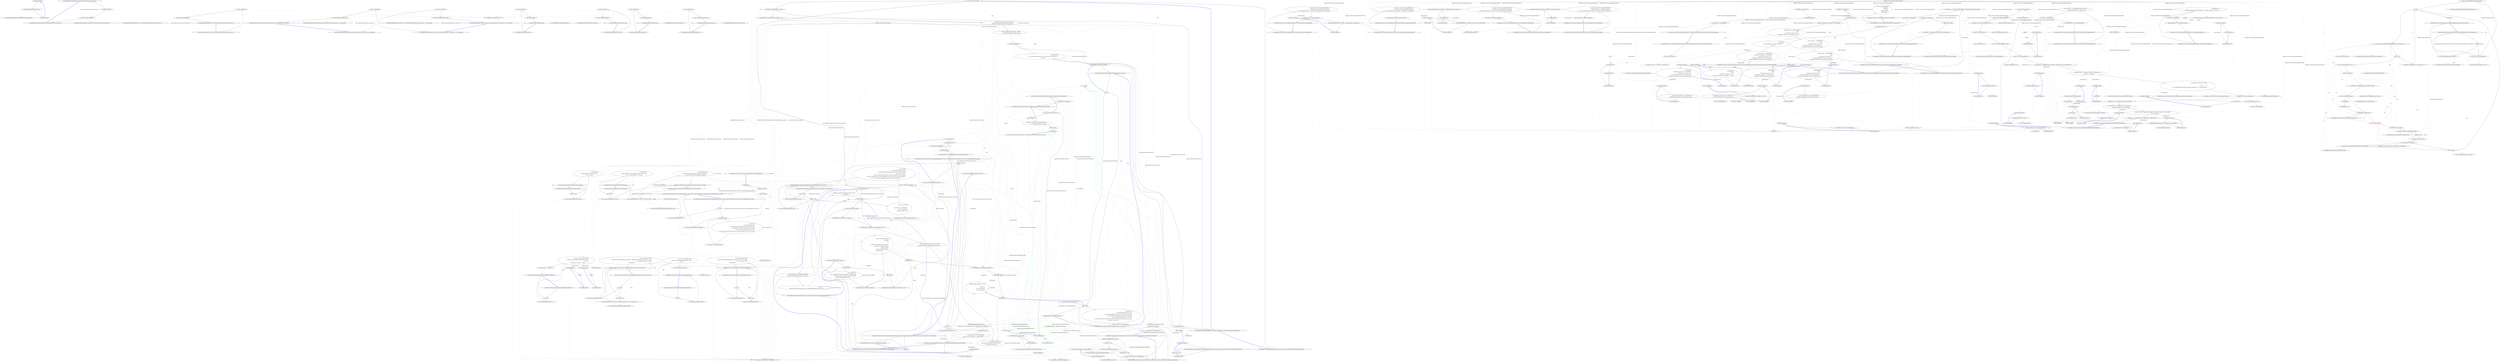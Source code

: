 digraph  {
n0 [label="Entry lambda expression", span="28-28", cluster="lambda expression"];
n1 [label="new BackgroundJobClient(JobStorage.Current)", span="28-28", cluster="lambda expression"];
n2 [label="Exit lambda expression", span="28-28", cluster="lambda expression"];
n3 [label="Entry Hangfire.BackgroundJobClient.BackgroundJobClient(Hangfire.JobStorage)", span="48-48", cluster="Hangfire.BackgroundJobClient.BackgroundJobClient(Hangfire.JobStorage)"];
n4 [label="Entry Hangfire.BackgroundJob.Enqueue(System.Linq.Expressions.Expression<System.Action>)", span="60-60", cluster="Hangfire.BackgroundJob.Enqueue(System.Linq.Expressions.Expression<System.Action>)"];
n5 [label="var client = ClientFactory()", span="62-62", cluster="Hangfire.BackgroundJob.Enqueue(System.Linq.Expressions.Expression<System.Action>)"];
n6 [label="return client.Enqueue(methodCall);", span="63-63", cluster="Hangfire.BackgroundJob.Enqueue(System.Linq.Expressions.Expression<System.Action>)"];
n8 [label="Entry System.Func<TResult>.Invoke()", span="0-0", cluster="System.Func<TResult>.Invoke()"];
n7 [label="Exit Hangfire.BackgroundJob.Enqueue(System.Linq.Expressions.Expression<System.Action>)", span="60-60", cluster="Hangfire.BackgroundJob.Enqueue(System.Linq.Expressions.Expression<System.Action>)"];
n9 [label="Entry Hangfire.IBackgroundJobClient.Enqueue(System.Linq.Expressions.Expression<System.Action>)", span="35-35", cluster="Hangfire.IBackgroundJobClient.Enqueue(System.Linq.Expressions.Expression<System.Action>)"];
n10 [label="Entry Hangfire.BackgroundJob.Enqueue<T>(System.Linq.Expressions.Expression<System.Action<T>>)", span="76-76", cluster="Hangfire.BackgroundJob.Enqueue<T>(System.Linq.Expressions.Expression<System.Action<T>>)"];
n11 [label="var client = ClientFactory()", span="78-78", cluster="Hangfire.BackgroundJob.Enqueue<T>(System.Linq.Expressions.Expression<System.Action<T>>)"];
n12 [label="return client.Enqueue(methodCall);", span="79-79", cluster="Hangfire.BackgroundJob.Enqueue<T>(System.Linq.Expressions.Expression<System.Action<T>>)"];
n13 [label="Exit Hangfire.BackgroundJob.Enqueue<T>(System.Linq.Expressions.Expression<System.Action<T>>)", span="76-76", cluster="Hangfire.BackgroundJob.Enqueue<T>(System.Linq.Expressions.Expression<System.Action<T>>)"];
n14 [label="Entry Hangfire.IBackgroundJobClient.Enqueue<T>(System.Linq.Expressions.Expression<System.Action<T>>)", span="53-53", cluster="Hangfire.IBackgroundJobClient.Enqueue<T>(System.Linq.Expressions.Expression<System.Action<T>>)"];
n15 [label="Entry Hangfire.BackgroundJob.Schedule(System.Linq.Expressions.Expression<System.Action>, System.TimeSpan)", span="90-90", cluster="Hangfire.BackgroundJob.Schedule(System.Linq.Expressions.Expression<System.Action>, System.TimeSpan)"];
n16 [label="var client = ClientFactory()", span="92-92", cluster="Hangfire.BackgroundJob.Schedule(System.Linq.Expressions.Expression<System.Action>, System.TimeSpan)"];
n17 [label="return client.Schedule(methodCall, delay);", span="93-93", cluster="Hangfire.BackgroundJob.Schedule(System.Linq.Expressions.Expression<System.Action>, System.TimeSpan)"];
n18 [label="Exit Hangfire.BackgroundJob.Schedule(System.Linq.Expressions.Expression<System.Action>, System.TimeSpan)", span="90-90", cluster="Hangfire.BackgroundJob.Schedule(System.Linq.Expressions.Expression<System.Action>, System.TimeSpan)"];
n19 [label="Entry Hangfire.IBackgroundJobClient.Schedule(System.Linq.Expressions.Expression<System.Action>, System.TimeSpan)", span="68-68", cluster="Hangfire.IBackgroundJobClient.Schedule(System.Linq.Expressions.Expression<System.Action>, System.TimeSpan)"];
n20 [label="Entry Hangfire.BackgroundJob.Schedule<T>(System.Linq.Expressions.Expression<System.Action<T>>, System.TimeSpan)", span="105-105", cluster="Hangfire.BackgroundJob.Schedule<T>(System.Linq.Expressions.Expression<System.Action<T>>, System.TimeSpan)"];
n21 [label="var client = ClientFactory()", span="107-107", cluster="Hangfire.BackgroundJob.Schedule<T>(System.Linq.Expressions.Expression<System.Action<T>>, System.TimeSpan)"];
n22 [label="return client.Schedule(methodCall, delay);", span="108-108", cluster="Hangfire.BackgroundJob.Schedule<T>(System.Linq.Expressions.Expression<System.Action<T>>, System.TimeSpan)"];
n23 [label="Exit Hangfire.BackgroundJob.Schedule<T>(System.Linq.Expressions.Expression<System.Action<T>>, System.TimeSpan)", span="105-105", cluster="Hangfire.BackgroundJob.Schedule<T>(System.Linq.Expressions.Expression<System.Action<T>>, System.TimeSpan)"];
n24 [label="Entry Hangfire.IBackgroundJobClient.Schedule<T>(System.Linq.Expressions.Expression<System.Action<T>>, System.TimeSpan)", span="85-85", cluster="Hangfire.IBackgroundJobClient.Schedule<T>(System.Linq.Expressions.Expression<System.Action<T>>, System.TimeSpan)"];
n25 [label="Entry Hangfire.BackgroundJob.Delete(string)", span="119-119", cluster="Hangfire.BackgroundJob.Delete(string)"];
n26 [label="var client = ClientFactory()", span="121-121", cluster="Hangfire.BackgroundJob.Delete(string)"];
n27 [label="return client.Delete(jobId);", span="122-122", cluster="Hangfire.BackgroundJob.Delete(string)"];
n28 [label="Exit Hangfire.BackgroundJob.Delete(string)", span="119-119", cluster="Hangfire.BackgroundJob.Delete(string)"];
n29 [label="Entry Hangfire.IBackgroundJobClient.Delete(string)", span="166-166", cluster="Hangfire.IBackgroundJobClient.Delete(string)"];
n30 [label="Entry Hangfire.BackgroundJob.Delete(string, string)", span="135-135", cluster="Hangfire.BackgroundJob.Delete(string, string)"];
n31 [label="var client = ClientFactory()", span="137-137", cluster="Hangfire.BackgroundJob.Delete(string, string)"];
n32 [label="return client.Delete(jobId, fromState);", span="138-138", cluster="Hangfire.BackgroundJob.Delete(string, string)"];
n33 [label="Exit Hangfire.BackgroundJob.Delete(string, string)", span="135-135", cluster="Hangfire.BackgroundJob.Delete(string, string)"];
n34 [label="Entry Hangfire.IBackgroundJobClient.Delete(string, string)", span="195-195", cluster="Hangfire.IBackgroundJobClient.Delete(string, string)"];
n35 [label="Entry Hangfire.BackgroundJob.Requeue(string)", span="148-148", cluster="Hangfire.BackgroundJob.Requeue(string)"];
n36 [label="var client = ClientFactory()", span="150-150", cluster="Hangfire.BackgroundJob.Requeue(string)"];
n37 [label="return client.Requeue(jobId);", span="151-151", cluster="Hangfire.BackgroundJob.Requeue(string)"];
n38 [label="Exit Hangfire.BackgroundJob.Requeue(string)", span="148-148", cluster="Hangfire.BackgroundJob.Requeue(string)"];
n39 [label="Entry Hangfire.IBackgroundJobClient.Requeue(string)", span="211-211", cluster="Hangfire.IBackgroundJobClient.Requeue(string)"];
n40 [label="Entry Hangfire.BackgroundJob.Requeue(string, string)", span="164-164", cluster="Hangfire.BackgroundJob.Requeue(string, string)"];
n41 [label="var client = ClientFactory()", span="166-166", cluster="Hangfire.BackgroundJob.Requeue(string, string)"];
n42 [label="return client.Requeue(jobId, fromState);", span="167-167", cluster="Hangfire.BackgroundJob.Requeue(string, string)"];
n43 [label="Exit Hangfire.BackgroundJob.Requeue(string, string)", span="164-164", cluster="Hangfire.BackgroundJob.Requeue(string, string)"];
n44 [label="Entry Hangfire.IBackgroundJobClient.Requeue(string, string)", span="227-227", cluster="Hangfire.IBackgroundJobClient.Requeue(string, string)"];
m2_85 [label="var redis = RedisUtils.CreateClient()", span="117-117", cluster="HangFire.Redis.Tests.FetchedJobsWatcherFacts.Execute_DoesNotEnqueueTimedOutByCheckedFlagJob_IfFetchedFlagSet()", file="BackgroundJobFacts.cs"];
m2_89 [label="redis.SetEntryInHash(''hangfire:job:my-job'', ''Fetched'',\r\n                    JobHelper.ToStringTimestamp(DateTime.UtcNow))", span="124-125", cluster="HangFire.Redis.Tests.FetchedJobsWatcherFacts.Execute_DoesNotEnqueueTimedOutByCheckedFlagJob_IfFetchedFlagSet()", file="BackgroundJobFacts.cs"];
m2_88 [label="redis.SetEntryInHash(''hangfire:job:my-job'', ''Checked'',\r\n                    JobHelper.ToStringTimestamp(DateTime.UtcNow.AddDays(-1)))", span="122-123", cluster="HangFire.Redis.Tests.FetchedJobsWatcherFacts.Execute_DoesNotEnqueueTimedOutByCheckedFlagJob_IfFetchedFlagSet()", file="BackgroundJobFacts.cs"];
m2_90 [label="var watcher = CreateWatcher()", span="127-127", cluster="HangFire.Redis.Tests.FetchedJobsWatcherFacts.Execute_DoesNotEnqueueTimedOutByCheckedFlagJob_IfFetchedFlagSet()", file="BackgroundJobFacts.cs"];
m2_92 [label="_stateMachine.Verify(\r\n                    x => x.TryToChangeState(It.IsAny<string>(), It.IsAny<IState>(), It.IsAny<string[]>()),\r\n                    Times.Never)", span="133-135", cluster="HangFire.Redis.Tests.FetchedJobsWatcherFacts.Execute_DoesNotEnqueueTimedOutByCheckedFlagJob_IfFetchedFlagSet()", file="BackgroundJobFacts.cs"];
m2_86 [label="redis.AddItemToSet(''hangfire:queues'', ''my-queue'')", span="120-120", cluster="HangFire.Redis.Tests.FetchedJobsWatcherFacts.Execute_DoesNotEnqueueTimedOutByCheckedFlagJob_IfFetchedFlagSet()", file="BackgroundJobFacts.cs"];
m2_91 [label="watcher.Execute(_token)", span="130-130", cluster="HangFire.Redis.Tests.FetchedJobsWatcherFacts.Execute_DoesNotEnqueueTimedOutByCheckedFlagJob_IfFetchedFlagSet()", file="BackgroundJobFacts.cs"];
m2_87 [label="redis.AddItemToList(''hangfire:queue:my-queue:dequeued'', ''my-job'')", span="121-121", cluster="HangFire.Redis.Tests.FetchedJobsWatcherFacts.Execute_DoesNotEnqueueTimedOutByCheckedFlagJob_IfFetchedFlagSet()", file="BackgroundJobFacts.cs"];
m2_93 [label="Exit HangFire.Redis.Tests.FetchedJobsWatcherFacts.Execute_DoesNotEnqueueTimedOutByCheckedFlagJob_IfFetchedFlagSet()", span="115-115", cluster="HangFire.Redis.Tests.FetchedJobsWatcherFacts.Execute_DoesNotEnqueueTimedOutByCheckedFlagJob_IfFetchedFlagSet()", file="BackgroundJobFacts.cs"];
m2_9 [label="Entry HangFire.SqlServer.SqlServerConnection.Dispose()", span="46-46", cluster="HangFire.SqlServer.SqlServerConnection.Dispose()", file="BackgroundJobFacts.cs"];
m2_64 [label="redis.AddItemToList(''hangfire:queue:my-queue:dequeued'', ''my-job'')", span="80-80", cluster="HangFire.Redis.Tests.FetchedJobsWatcherFacts.Execute_MarksDequeuedJobAsChecked_IfItHasNoFetchedFlagSet()", file="BackgroundJobFacts.cs"];
m2_20 [label="Entry HangFire.Redis.Tests.FetchedJobsWatcherFacts.Ctor_ThrowsAnException_WhenStorageIsNull()", span="30-30", cluster="HangFire.Redis.Tests.FetchedJobsWatcherFacts.Ctor_ThrowsAnException_WhenStorageIsNull()", file="BackgroundJobFacts.cs"];
m2_109 [label="Entry HangFire.SqlServer.SqlServerConnection.GetAllItemsFromSet(string)", span="220-220", cluster="HangFire.SqlServer.SqlServerConnection.GetAllItemsFromSet(string)", file="BackgroundJobFacts.cs"];
m2_112 [label="var result = _connection.Query<string>(\r\n                @''select Value from HangFire.[Set] where [Key] = @key'',\r\n                new { key })", span="224-226", cluster="HangFire.SqlServer.SqlServerConnection.GetAllItemsFromSet(string)", file="BackgroundJobFacts.cs"];
m2_110 [label="key == null", span="222-222", cluster="HangFire.SqlServer.SqlServerConnection.GetAllItemsFromSet(string)", file="BackgroundJobFacts.cs"];
m2_113 [label="return new HashSet<string>(result);", span="228-228", cluster="HangFire.SqlServer.SqlServerConnection.GetAllItemsFromSet(string)", file="BackgroundJobFacts.cs"];
m2_111 [label="throw new ArgumentNullException(''key'');", span="222-222", cluster="HangFire.SqlServer.SqlServerConnection.GetAllItemsFromSet(string)", file="BackgroundJobFacts.cs"];
m2_114 [label="Exit HangFire.SqlServer.SqlServerConnection.GetAllItemsFromSet(string)", span="220-220", cluster="HangFire.SqlServer.SqlServerConnection.GetAllItemsFromSet(string)", file="BackgroundJobFacts.cs"];
m2_116 [label="Entry HangFire.SqlServer.SqlServerConnection.GetFirstByLowestScoreFromSet(string, double, double)", span="231-231", cluster="HangFire.SqlServer.SqlServerConnection.GetFirstByLowestScoreFromSet(string, double, double)", file="BackgroundJobFacts.cs"];
m2_121 [label="return _connection.Query<string>(\r\n                @''select top 1 Value from HangFire.[Set] where [Key] = @key and Score between @from and @to order by Score'',\r\n                new { key, from = fromScore, to = toScore })\r\n                .SingleOrDefault();", span="236-239", cluster="HangFire.SqlServer.SqlServerConnection.GetFirstByLowestScoreFromSet(string, double, double)", file="BackgroundJobFacts.cs"];
m2_119 [label="toScore < fromScore", span="234-234", cluster="HangFire.SqlServer.SqlServerConnection.GetFirstByLowestScoreFromSet(string, double, double)", file="BackgroundJobFacts.cs"];
m2_117 [label="key == null", span="233-233", cluster="HangFire.SqlServer.SqlServerConnection.GetFirstByLowestScoreFromSet(string, double, double)", file="BackgroundJobFacts.cs"];
m2_120 [label="throw new ArgumentException(''The `toScore` value must be higher or equal to the `fromScore` value.'');", span="234-234", cluster="HangFire.SqlServer.SqlServerConnection.GetFirstByLowestScoreFromSet(string, double, double)", file="BackgroundJobFacts.cs"];
m2_118 [label="throw new ArgumentNullException(''key'');", span="233-233", cluster="HangFire.SqlServer.SqlServerConnection.GetFirstByLowestScoreFromSet(string, double, double)", file="BackgroundJobFacts.cs"];
m2_122 [label="Exit HangFire.SqlServer.SqlServerConnection.GetFirstByLowestScoreFromSet(string, double, double)", span="231-231", cluster="HangFire.SqlServer.SqlServerConnection.GetFirstByLowestScoreFromSet(string, double, double)", file="BackgroundJobFacts.cs"];
m2_69 [label="string sql = \r\n                @''select InvocationData, StateName, Arguments, CreatedAt from HangFire.Job where id = @id''", span="138-139", cluster="HangFire.SqlServer.SqlServerConnection.GetJobData(string)", file="BackgroundJobFacts.cs"];
m2_84 [label="Entry HangFire.Redis.Tests.FetchedJobsWatcherFacts.Execute_DoesNotEnqueueTimedOutByCheckedFlagJob_IfFetchedFlagSet()", span="115-115", cluster="HangFire.Redis.Tests.FetchedJobsWatcherFacts.Execute_DoesNotEnqueueTimedOutByCheckedFlagJob_IfFetchedFlagSet()", file="BackgroundJobFacts.cs"];
m2_65 [label="var watcher = CreateWatcher()", span="82-82", cluster="HangFire.Redis.Tests.FetchedJobsWatcherFacts.Execute_MarksDequeuedJobAsChecked_IfItHasNoFetchedFlagSet()", file="BackgroundJobFacts.cs"];
m2_83 [label="Exit lambda expression", span="109-110", cluster="lambda expression", file="BackgroundJobFacts.cs"];
m2_115 [label="Entry HashSet<string>.cstr", span="", cluster="HashSet<string>.cstr", file="BackgroundJobFacts.cs"];
m2_21 [label="Entry string.Format(string, object)", span="0-0", cluster="string.Format(string, object)", file="BackgroundJobFacts.cs"];
m2_22 [label="Entry HangFire.SqlServer.SqlServerConnection.FetchNextJob(string[], System.Threading.CancellationToken)", span="64-64", cluster="HangFire.SqlServer.SqlServerConnection.FetchNextJob(string[], System.Threading.CancellationToken)", file="BackgroundJobFacts.cs"];
m2_23 [label="queues == null || queues.Length == 0", span="66-66", cluster="HangFire.SqlServer.SqlServerConnection.FetchNextJob(string[], System.Threading.CancellationToken)", file="BackgroundJobFacts.cs"];
m2_8 [label="Entry HangFire.Redis.Tests.RedisUtils.GetHostAndPort()", span="20-20", cluster="HangFire.Redis.Tests.RedisUtils.GetHostAndPort()", file="BackgroundJobFacts.cs"];
m2_150 [label="Entry HangFire.SqlServer.SqlServerConnection.AnnounceServer(string, HangFire.Server.ServerContext)", span="277-277", cluster="HangFire.SqlServer.SqlServerConnection.AnnounceServer(string, HangFire.Server.ServerContext)", file="BackgroundJobFacts.cs"];
m2_156 [label="_connection.Execute(\r\n                @''merge HangFire.Server as Target ''\r\n                + @''using (VALUES (@id, @data, @heartbeat)) as Source (Id, Data, Heartbeat) ''\r\n                + @''on Target.Id = Source.Id ''\r\n                + @''when matched then update set Data = Source.Data, LastHeartbeat = Source.Heartbeat ''\r\n                + @''when not matched then insert (Id, Data, LastHeartbeat) values (Source.Id, Source.Data, Source.Heartbeat);'',\r\n                new { id = serverId, data = JobHelper.ToJson(data), heartbeat = DateTime.UtcNow })", span="289-295", cluster="HangFire.SqlServer.SqlServerConnection.AnnounceServer(string, HangFire.Server.ServerContext)", file="BackgroundJobFacts.cs"];
m2_155 [label="var data = new ServerData\r\n            {\r\n                WorkerCount = context.WorkerCount,\r\n                Queues = context.Queues,\r\n                StartedAt = DateTime.UtcNow,\r\n            }", span="282-287", cluster="HangFire.SqlServer.SqlServerConnection.AnnounceServer(string, HangFire.Server.ServerContext)", file="BackgroundJobFacts.cs"];
m2_151 [label="serverId == null", span="279-279", cluster="HangFire.SqlServer.SqlServerConnection.AnnounceServer(string, HangFire.Server.ServerContext)", file="BackgroundJobFacts.cs"];
m2_153 [label="context == null", span="280-280", cluster="HangFire.SqlServer.SqlServerConnection.AnnounceServer(string, HangFire.Server.ServerContext)", file="BackgroundJobFacts.cs"];
m2_152 [label="throw new ArgumentNullException(''serverId'');", span="279-279", cluster="HangFire.SqlServer.SqlServerConnection.AnnounceServer(string, HangFire.Server.ServerContext)", file="BackgroundJobFacts.cs"];
m2_154 [label="throw new ArgumentNullException(''context'');", span="280-280", cluster="HangFire.SqlServer.SqlServerConnection.AnnounceServer(string, HangFire.Server.ServerContext)", file="BackgroundJobFacts.cs"];
m2_157 [label="Exit HangFire.SqlServer.SqlServerConnection.AnnounceServer(string, HangFire.Server.ServerContext)", span="277-277", cluster="HangFire.SqlServer.SqlServerConnection.AnnounceServer(string, HangFire.Server.ServerContext)", file="BackgroundJobFacts.cs"];
m2_70 [label="var jobData = _connection.Query<SqlJob>(sql, new { id = id })\r\n                .SingleOrDefault()", span="141-142", cluster="HangFire.SqlServer.SqlServerConnection.GetJobData(string)", file="BackgroundJobFacts.cs"];
m2_17 [label="Exit lambda expression", span="25-25", cluster="lambda expression", file="BackgroundJobFacts.cs"];
m2_18 [label="Entry Unk.>", span="", cluster="Unk.>", color=green, community=0, file="BackgroundJobFacts.cs"];
m2_19 [label="Entry Unk.Create", span="", cluster="Unk.Create", file="BackgroundJobFacts.cs"];
m2_41 [label="Entry HangFire.SqlServer.PersistentJobQueueProviderCollection.GetProvider(string)", span="53-53", cluster="HangFire.SqlServer.PersistentJobQueueProviderCollection.GetProvider(string)", file="BackgroundJobFacts.cs"];
m2_37 [label="Entry Unk.Dequeue", span="", cluster="Unk.Dequeue", file="BackgroundJobFacts.cs"];
m2_38 [label="Entry lambda expression", span="69-69", cluster="lambda expression", file="BackgroundJobFacts.cs"];
m2_39 [label="_queueProviders.GetProvider(queue)", span="69-69", cluster="lambda expression", file="BackgroundJobFacts.cs"];
m2_40 [label="Exit lambda expression", span="69-69", cluster="lambda expression", file="BackgroundJobFacts.cs"];
m2_45 [label="parameters == null", span="91-91", cluster="HangFire.SqlServer.SqlServerConnection.CreateExpiredJob(HangFire.Common.Job, System.Collections.Generic.IDictionary<string, string>, System.DateTime, System.TimeSpan)", file="BackgroundJobFacts.cs"];
m2_42 [label="Entry HangFire.SqlServer.SqlServerConnection.CreateExpiredJob(HangFire.Common.Job, System.Collections.Generic.IDictionary<string, string>, System.DateTime, System.TimeSpan)", span="84-84", cluster="HangFire.SqlServer.SqlServerConnection.CreateExpiredJob(HangFire.Common.Job, System.Collections.Generic.IDictionary<string, string>, System.DateTime, System.TimeSpan)", file="BackgroundJobFacts.cs"];
m2_43 [label="job == null", span="90-90", cluster="HangFire.SqlServer.SqlServerConnection.CreateExpiredJob(HangFire.Common.Job, System.Collections.Generic.IDictionary<string, string>, System.DateTime, System.TimeSpan)", file="BackgroundJobFacts.cs"];
m2_44 [label="throw new ArgumentNullException(''job'');", span="90-90", cluster="HangFire.SqlServer.SqlServerConnection.CreateExpiredJob(HangFire.Common.Job, System.Collections.Generic.IDictionary<string, string>, System.DateTime, System.TimeSpan)", file="BackgroundJobFacts.cs"];
m2_46 [label="throw new ArgumentNullException(''parameters'');", span="91-91", cluster="HangFire.SqlServer.SqlServerConnection.CreateExpiredJob(HangFire.Common.Job, System.Collections.Generic.IDictionary<string, string>, System.DateTime, System.TimeSpan)", file="BackgroundJobFacts.cs"];
m2_66 [label="watcher.Execute(_token)", span="85-85", cluster="HangFire.Redis.Tests.FetchedJobsWatcherFacts.Execute_MarksDequeuedJobAsChecked_IfItHasNoFetchedFlagSet()", file="BackgroundJobFacts.cs"];
m2_71 [label="Entry Unk.NotNull", span="", cluster="Unk.NotNull", file="BackgroundJobFacts.cs"];
m2_73 [label="var redis = RedisUtils.CreateClient()", span="95-95", cluster="HangFire.Redis.Tests.FetchedJobsWatcherFacts.Execute_EnqueuesCheckedAndTimedOutJob_IfNoFetchedFlagSet()", file="BackgroundJobFacts.cs"];
m2_74 [label="redis.AddItemToSet(''hangfire:queues'', ''my-queue'')", span="98-98", cluster="HangFire.Redis.Tests.FetchedJobsWatcherFacts.Execute_EnqueuesCheckedAndTimedOutJob_IfNoFetchedFlagSet()", file="BackgroundJobFacts.cs"];
m2_80 [label="Exit HangFire.Redis.Tests.FetchedJobsWatcherFacts.Execute_EnqueuesCheckedAndTimedOutJob_IfNoFetchedFlagSet()", span="93-93", cluster="HangFire.Redis.Tests.FetchedJobsWatcherFacts.Execute_EnqueuesCheckedAndTimedOutJob_IfNoFetchedFlagSet()", file="BackgroundJobFacts.cs"];
m2_67 [label="Assert.NotNull(JobHelper.FromNullableStringTimestamp(\r\n                    redis.GetValueFromHash(''hangfire:job:my-job'', ''Checked'')))", span="87-88", cluster="HangFire.Redis.Tests.FetchedJobsWatcherFacts.Execute_MarksDequeuedJobAsChecked_IfItHasNoFetchedFlagSet()", file="BackgroundJobFacts.cs"];
m2_75 [label="redis.AddItemToList(''hangfire:queue:my-queue:dequeued'', ''my-job'')", span="99-99", cluster="HangFire.Redis.Tests.FetchedJobsWatcherFacts.Execute_EnqueuesCheckedAndTimedOutJob_IfNoFetchedFlagSet()", file="BackgroundJobFacts.cs"];
m2_76 [label="redis.SetEntryInHash(''hangfire:job:my-job'', ''Checked'',\r\n                    JobHelper.ToStringTimestamp(DateTime.UtcNow.AddDays(-1)))", span="100-101", cluster="HangFire.Redis.Tests.FetchedJobsWatcherFacts.Execute_EnqueuesCheckedAndTimedOutJob_IfNoFetchedFlagSet()", file="BackgroundJobFacts.cs"];
m2_72 [label="Entry HangFire.Redis.Tests.FetchedJobsWatcherFacts.Execute_EnqueuesCheckedAndTimedOutJob_IfNoFetchedFlagSet()", span="93-93", cluster="HangFire.Redis.Tests.FetchedJobsWatcherFacts.Execute_EnqueuesCheckedAndTimedOutJob_IfNoFetchedFlagSet()", file="BackgroundJobFacts.cs"];
m2_77 [label="var watcher = CreateWatcher()", span="103-103", cluster="HangFire.Redis.Tests.FetchedJobsWatcherFacts.Execute_EnqueuesCheckedAndTimedOutJob_IfNoFetchedFlagSet()", file="BackgroundJobFacts.cs"];
m2_79 [label="_stateMachine.Verify(x => x.TryToChangeState(\r\n                    ''my-job'', It.IsAny<EnqueuedState>(), It.IsAny<string[]>()))", span="109-110", cluster="HangFire.Redis.Tests.FetchedJobsWatcherFacts.Execute_EnqueuesCheckedAndTimedOutJob_IfNoFetchedFlagSet()", file="BackgroundJobFacts.cs"];
m2_68 [label="Exit HangFire.Redis.Tests.FetchedJobsWatcherFacts.Execute_MarksDequeuedJobAsChecked_IfItHasNoFetchedFlagSet()", span="74-74", cluster="HangFire.Redis.Tests.FetchedJobsWatcherFacts.Execute_MarksDequeuedJobAsChecked_IfItHasNoFetchedFlagSet()", file="BackgroundJobFacts.cs"];
m2_78 [label="watcher.Execute(_token)", span="106-106", cluster="HangFire.Redis.Tests.FetchedJobsWatcherFacts.Execute_EnqueuesCheckedAndTimedOutJob_IfNoFetchedFlagSet()", file="BackgroundJobFacts.cs"];
m2_81 [label="Entry lambda expression", span="109-110", cluster="lambda expression", file="BackgroundJobFacts.cs"];
m2_13 [label="Entry Unk.Setup", span="", cluster="Unk.Setup", file="BackgroundJobFacts.cs"];
m2_14 [label="Entry Unk.Returns", span="", cluster="Unk.Returns", color=green, community=0, file="BackgroundJobFacts.cs"];
m2_15 [label="Entry lambda expression", span="25-25", cluster="lambda expression", file="BackgroundJobFacts.cs"];
m2_135 [label="Entry TransactionScope.cstr", span="", cluster="TransactionScope.cstr", file="BackgroundJobFacts.cs"];
m2_33 [label="Entry lambda expression", span="42-42", cluster="lambda expression", file="BackgroundJobFacts.cs"];
m2_50 [label="parameters.Count > 0", span="110-110", cluster="HangFire.SqlServer.SqlServerConnection.CreateExpiredJob(HangFire.Common.Job, System.Collections.Generic.IDictionary<string, string>, System.DateTime, System.TimeSpan)", file="BackgroundJobFacts.cs"];
m2_54 [label="parameterArray[parameterIndex++] = new\r\n                    {\r\n                        jobId = jobId,\r\n                        name = parameter.Key,\r\n                        value = parameter.Value\r\n                    }", span="116-121", cluster="HangFire.SqlServer.SqlServerConnection.CreateExpiredJob(HangFire.Common.Job, System.Collections.Generic.IDictionary<string, string>, System.DateTime, System.TimeSpan)", file="BackgroundJobFacts.cs"];
m2_27 [label="Exit lambda expression", span="33-33", cluster="lambda expression", color=green, community=0, file="BackgroundJobFacts.cs"];
m2_26 [label="new FetchedJobsWatcher(null, _stateMachineFactory.Object)", span="33-33", cluster="lambda expression", color=green, community=0, file="BackgroundJobFacts.cs"];
m2_29 [label="Entry HangFire.Redis.Tests.FetchedJobsWatcherFacts.Ctor_ThrowsAnException_WhenStateMachineFactoryIsNull()", span="39-39", cluster="HangFire.Redis.Tests.FetchedJobsWatcherFacts.Ctor_ThrowsAnException_WhenStateMachineFactoryIsNull()", color=green, community=0, file="BackgroundJobFacts.cs"];
m2_28 [label="Entry FetchedJobsWatcher.cstr", span="", cluster="FetchedJobsWatcher.cstr", color=green, community=0, file="BackgroundJobFacts.cs"];
m2_25 [label="Entry lambda expression", span="33-33", cluster="lambda expression", file="BackgroundJobFacts.cs"];
m2_24 [label="Entry Unk.Equal", span="", cluster="Unk.Equal", file="BackgroundJobFacts.cs"];
m2_30 [label="var exception = Assert.Throws<ArgumentNullException>(\r\n                () => new FetchedJobsWatcher(_storage, null))", span="41-42", cluster="HangFire.Redis.Tests.FetchedJobsWatcherFacts.Ctor_ThrowsAnException_WhenStateMachineFactoryIsNull()", file="BackgroundJobFacts.cs"];
m2_169 [label="Entry HangFire.SqlServer.SqlServerConnection.RemoveTimedOutServers(System.TimeSpan)", span="316-316", cluster="HangFire.SqlServer.SqlServerConnection.RemoveTimedOutServers(System.TimeSpan)", file="BackgroundJobFacts.cs"];
m2_172 [label="return _connection.Execute(\r\n                @''delete from HangFire.Server where LastHeartbeat < @timeOutAt'',\r\n                new { timeOutAt = DateTime.UtcNow.Add(timeOut.Negate()) });", span="323-325", cluster="HangFire.SqlServer.SqlServerConnection.RemoveTimedOutServers(System.TimeSpan)", file="BackgroundJobFacts.cs"];
m2_170 [label="timeOut.Duration() != timeOut", span="318-318", cluster="HangFire.SqlServer.SqlServerConnection.RemoveTimedOutServers(System.TimeSpan)", file="BackgroundJobFacts.cs"];
m2_171 [label="throw new ArgumentException(''The `timeOut` value must be positive.'', ''timeOut'');", span="320-320", cluster="HangFire.SqlServer.SqlServerConnection.RemoveTimedOutServers(System.TimeSpan)", file="BackgroundJobFacts.cs"];
m2_173 [label="Exit HangFire.SqlServer.SqlServerConnection.RemoveTimedOutServers(System.TimeSpan)", span="316-316", cluster="HangFire.SqlServer.SqlServerConnection.RemoveTimedOutServers(System.TimeSpan)", file="BackgroundJobFacts.cs"];
m2_12 [label="Entry Mock<IStateMachineFactory>.cstr", span="", cluster="Mock<IStateMachineFactory>.cstr", file="BackgroundJobFacts.cs"];
m2_53 [label=parameters, span="114-114", cluster="HangFire.SqlServer.SqlServerConnection.CreateExpiredJob(HangFire.Common.Job, System.Collections.Generic.IDictionary<string, string>, System.DateTime, System.TimeSpan)", file="BackgroundJobFacts.cs"];
m2_97 [label="throw new ArgumentNullException(''id'');", span="197-197", cluster="HangFire.SqlServer.SqlServerConnection.SetJobParameter(string, string, string)", file="BackgroundJobFacts.cs"];
m2_98 [label="name == null", span="198-198", cluster="HangFire.SqlServer.SqlServerConnection.SetJobParameter(string, string, string)", file="BackgroundJobFacts.cs"];
m2_174 [label="Entry System.TimeSpan.Duration()", span="0-0", cluster="System.TimeSpan.Duration()", file="BackgroundJobFacts.cs"];
m2_10 [label="Entry System.Threading.CancellationToken.CancellationToken(bool)", span="0-0", cluster="System.Threading.CancellationToken.CancellationToken(bool)", file="BackgroundJobFacts.cs"];
m2_11 [label="Entry Mock<IStateMachine>.cstr", span="", cluster="Mock<IStateMachine>.cstr", file="BackgroundJobFacts.cs"];
m2_147 [label="Entry lambda expression", span="272-272", cluster="lambda expression", file="BackgroundJobFacts.cs"];
m2_16 [label="Entry HangFire.SqlServer.SqlServerWriteOnlyTransaction.SqlServerWriteOnlyTransaction(SqlConnection, HangFire.SqlServer.PersistentJobQueueProviderCollection)", span="35-35", cluster="HangFire.SqlServer.SqlServerWriteOnlyTransaction.SqlServerWriteOnlyTransaction(SqlConnection, HangFire.SqlServer.PersistentJobQueueProviderCollection)", file="BackgroundJobFacts.cs"];
m2_34 [label="Entry System.InvalidOperationException.InvalidOperationException(string)", span="0-0", cluster="System.InvalidOperationException.InvalidOperationException(string)", file="BackgroundJobFacts.cs"];
m2_35 [label="Entry string.Join(string, params string[])", span="0-0", cluster="string.Join(string, params string[])", file="BackgroundJobFacts.cs"];
m2_57 [label="return jobId;", span="131-131", cluster="HangFire.SqlServer.SqlServerConnection.CreateExpiredJob(HangFire.Common.Job, System.Collections.Generic.IDictionary<string, string>, System.DateTime, System.TimeSpan)", file="BackgroundJobFacts.cs"];
m2_58 [label="Exit HangFire.SqlServer.SqlServerConnection.CreateExpiredJob(HangFire.Common.Job, System.Collections.Generic.IDictionary<string, string>, System.DateTime, System.TimeSpan)", span="84-84", cluster="HangFire.SqlServer.SqlServerConnection.CreateExpiredJob(HangFire.Common.Job, System.Collections.Generic.IDictionary<string, string>, System.DateTime, System.TimeSpan)", file="BackgroundJobFacts.cs"];
m2_59 [label="Entry HangFire.Storage.InvocationData.Serialize(HangFire.Common.Job)", span="65-65", cluster="HangFire.Storage.InvocationData.Serialize(HangFire.Common.Job)", file="BackgroundJobFacts.cs"];
m2_82 [label="Entry Unk.SingleOrDefault", span="", cluster="Unk.SingleOrDefault", file="BackgroundJobFacts.cs"];
m2_94 [label="Entry HangFire.Storage.StateData.StateData()", span="21-21", cluster="HangFire.Storage.StateData.StateData()", file="BackgroundJobFacts.cs"];
m2_95 [label="Entry HangFire.SqlServer.SqlServerConnection.SetJobParameter(string, string, string)", span="195-195", cluster="HangFire.SqlServer.SqlServerConnection.SetJobParameter(string, string, string)", file="BackgroundJobFacts.cs"];
m2_96 [label="id == null", span="197-197", cluster="HangFire.SqlServer.SqlServerConnection.SetJobParameter(string, string, string)", file="BackgroundJobFacts.cs"];
m2_144 [label="Entry lambda expression", span="272-272", cluster="lambda expression", file="BackgroundJobFacts.cs"];
m2_146 [label="Exit lambda expression", span="272-272", cluster="lambda expression", file="BackgroundJobFacts.cs"];
m2_145 [label="x.Field", span="272-272", cluster="lambda expression", file="BackgroundJobFacts.cs"];
m2_148 [label="x.Value", span="272-272", cluster="lambda expression", file="BackgroundJobFacts.cs"];
m2_149 [label="Exit lambda expression", span="272-272", cluster="lambda expression", file="BackgroundJobFacts.cs"];
m2_47 [label="string createJobSql = @''\r\ninsert into HangFire.Job (InvocationData, Arguments, CreatedAt, ExpireAt)\r\nvalues (@invocationData, @arguments, @createdAt, @expireAt);\r\nSELECT CAST(SCOPE_IDENTITY() as int)''", span="93-96", cluster="HangFire.SqlServer.SqlServerConnection.CreateExpiredJob(HangFire.Common.Job, System.Collections.Generic.IDictionary<string, string>, System.DateTime, System.TimeSpan)", file="BackgroundJobFacts.cs"];
m2_100 [label="_connection.Execute(\r\n                @''merge HangFire.JobParameter as Target ''\r\n                + @''using (VALUES (@jobId, @name, @value)) as Source (JobId, Name, Value) ''\r\n                + @''on Target.JobId = Source.JobId AND Target.Name = Source.Name ''\r\n                + @''when matched then update set Value = Source.Value ''\r\n                + @''when not matched then insert (JobId, Name, Value) values (Source.JobId, Source.Name, Source.Value);'',\r\n                new { jobId = id, name, value })", span="200-206", cluster="HangFire.SqlServer.SqlServerConnection.SetJobParameter(string, string, string)", file="BackgroundJobFacts.cs"];
m2_99 [label="HangFire.Redis.Tests.FetchedJobsWatcherFacts", span="", cluster="HangFire.SqlServer.SqlServerConnection.SetJobParameter(string, string, string)", file="BackgroundJobFacts.cs"];
m2_101 [label="Exit HangFire.SqlServer.SqlServerConnection.SetJobParameter(string, string, string)", span="195-195", cluster="HangFire.SqlServer.SqlServerConnection.SetJobParameter(string, string, string)", file="BackgroundJobFacts.cs"];
m2_102 [label="Entry HangFire.SqlServer.SqlServerConnection.GetJobParameter(string, string)", span="209-209", cluster="HangFire.SqlServer.SqlServerConnection.GetJobParameter(string, string)", file="BackgroundJobFacts.cs"];
m2_107 [label="return _connection.Query<string>(\r\n                @''select Value from HangFire.JobParameter where JobId = @id and Name = @name'',\r\n                new { id = id, name = name })\r\n                .SingleOrDefault();", span="214-217", cluster="HangFire.SqlServer.SqlServerConnection.GetJobParameter(string, string)", file="BackgroundJobFacts.cs"];
m2_105 [label="name == null", span="212-212", cluster="HangFire.SqlServer.SqlServerConnection.GetJobParameter(string, string)", file="BackgroundJobFacts.cs"];
m2_103 [label="id == null", span="211-211", cluster="HangFire.SqlServer.SqlServerConnection.GetJobParameter(string, string)", file="BackgroundJobFacts.cs"];
m2_106 [label="throw new ArgumentNullException(''name'');", span="212-212", cluster="HangFire.SqlServer.SqlServerConnection.GetJobParameter(string, string)", file="BackgroundJobFacts.cs"];
m2_104 [label="throw new ArgumentNullException(''id'');", span="211-211", cluster="HangFire.SqlServer.SqlServerConnection.GetJobParameter(string, string)", file="BackgroundJobFacts.cs"];
m2_108 [label="Exit HangFire.SqlServer.SqlServerConnection.GetJobParameter(string, string)", span="209-209", cluster="HangFire.SqlServer.SqlServerConnection.GetJobParameter(string, string)", file="BackgroundJobFacts.cs"];
m2_0 [label="Entry HangFire.SqlServer.SqlServerConnection.SqlServerConnection(SqlConnection, HangFire.SqlServer.PersistentJobQueueProviderCollection)", span="35-35", cluster="HangFire.SqlServer.SqlServerConnection.SqlServerConnection(SqlConnection, HangFire.SqlServer.PersistentJobQueueProviderCollection)", file="BackgroundJobFacts.cs"];
m2_1 [label="connection == null", span="39-39", cluster="HangFire.SqlServer.SqlServerConnection.SqlServerConnection(SqlConnection, HangFire.SqlServer.PersistentJobQueueProviderCollection)", file="BackgroundJobFacts.cs"];
m2_2 [label="throw new ArgumentNullException(''connection'');", span="39-39", cluster="HangFire.SqlServer.SqlServerConnection.SqlServerConnection(SqlConnection, HangFire.SqlServer.PersistentJobQueueProviderCollection)", file="BackgroundJobFacts.cs"];
m2_3 [label="queueProviders == null", span="40-40", cluster="HangFire.SqlServer.SqlServerConnection.SqlServerConnection(SqlConnection, HangFire.SqlServer.PersistentJobQueueProviderCollection)", file="BackgroundJobFacts.cs"];
m2_4 [label="throw new ArgumentNullException(''queueProviders'');", span="40-40", cluster="HangFire.SqlServer.SqlServerConnection.SqlServerConnection(SqlConnection, HangFire.SqlServer.PersistentJobQueueProviderCollection)", file="BackgroundJobFacts.cs"];
m2_5 [label="_connection = connection", span="42-42", cluster="HangFire.SqlServer.SqlServerConnection.SqlServerConnection(SqlConnection, HangFire.SqlServer.PersistentJobQueueProviderCollection)", file="BackgroundJobFacts.cs"];
m2_6 [label="_queueProviders = queueProviders", span="43-43", cluster="HangFire.SqlServer.SqlServerConnection.SqlServerConnection(SqlConnection, HangFire.SqlServer.PersistentJobQueueProviderCollection)", file="BackgroundJobFacts.cs"];
m2_158 [label="Entry HangFire.SqlServer.Entities.ServerData.ServerData()", span="20-20", cluster="HangFire.SqlServer.Entities.ServerData.ServerData()", file="BackgroundJobFacts.cs"];
m2_52 [label="int parameterIndex = 0", span="113-113", cluster="HangFire.SqlServer.SqlServerConnection.CreateExpiredJob(HangFire.Common.Job, System.Collections.Generic.IDictionary<string, string>, System.DateTime, System.TimeSpan)", file="BackgroundJobFacts.cs"];
m2_48 [label="var invocationData = InvocationData.Serialize(job)", span="98-98", cluster="HangFire.SqlServer.SqlServerConnection.CreateExpiredJob(HangFire.Common.Job, System.Collections.Generic.IDictionary<string, string>, System.DateTime, System.TimeSpan)", file="BackgroundJobFacts.cs"];
m2_31 [label="Entry Unk.Select", span="", cluster="Unk.Select", file="BackgroundJobFacts.cs"];
m2_32 [label="Entry Unk.Distinct", span="", cluster="Unk.Distinct", file="BackgroundJobFacts.cs"];
m2_176 [label="Entry System.TimeSpan.Negate()", span="0-0", cluster="System.TimeSpan.Negate()", file="BackgroundJobFacts.cs"];
m2_36 [label="Entry Unk.GetJobQueue", span="", cluster="Unk.GetJobQueue", file="BackgroundJobFacts.cs"];
m2_136 [label="Entry Unk.Complete", span="", cluster="Unk.Complete", file="BackgroundJobFacts.cs"];
m2_49 [label="var jobId = _connection.Query<int>(\r\n                createJobSql,\r\n                new\r\n                {\r\n                    invocationData = JobHelper.ToJson(invocationData),\r\n                    arguments = invocationData.Arguments,\r\n                    createdAt = createdAt,\r\n                    expireAt = createdAt.Add(expireIn)\r\n                }).Single().ToString()", span="100-108", cluster="HangFire.SqlServer.SqlServerConnection.CreateExpiredJob(HangFire.Common.Job, System.Collections.Generic.IDictionary<string, string>, System.DateTime, System.TimeSpan)", file="BackgroundJobFacts.cs"];
m2_51 [label="var parameterArray = new object[parameters.Count]", span="112-112", cluster="HangFire.SqlServer.SqlServerConnection.CreateExpiredJob(HangFire.Common.Job, System.Collections.Generic.IDictionary<string, string>, System.DateTime, System.TimeSpan)", file="BackgroundJobFacts.cs"];
m2_175 [label="Entry System.ArgumentException.ArgumentException(string, string)", span="0-0", cluster="System.ArgumentException.ArgumentException(string, string)", file="BackgroundJobFacts.cs"];
m2_159 [label="Entry HangFire.SqlServer.SqlServerConnection.RemoveServer(string)", span="298-298", cluster="HangFire.SqlServer.SqlServerConnection.RemoveServer(string)", file="BackgroundJobFacts.cs"];
m2_162 [label="_connection.Execute(\r\n                @''delete from HangFire.Server where Id = @id'',\r\n                new { id = serverId })", span="302-304", cluster="HangFire.SqlServer.SqlServerConnection.RemoveServer(string)", file="BackgroundJobFacts.cs"];
m2_160 [label="serverId == null", span="300-300", cluster="HangFire.SqlServer.SqlServerConnection.RemoveServer(string)", file="BackgroundJobFacts.cs"];
m2_161 [label="throw new ArgumentNullException(''serverId'');", span="300-300", cluster="HangFire.SqlServer.SqlServerConnection.RemoveServer(string)", file="BackgroundJobFacts.cs"];
m2_163 [label="Exit HangFire.SqlServer.SqlServerConnection.RemoveServer(string)", span="298-298", cluster="HangFire.SqlServer.SqlServerConnection.RemoveServer(string)", file="BackgroundJobFacts.cs"];
m2_55 [label="string insertParameterSql = @''\r\ninsert into HangFire.JobParameter (JobId, Name, Value)\r\nvalues (@jobId, @name, @value)''", span="124-126", cluster="HangFire.SqlServer.SqlServerConnection.CreateExpiredJob(HangFire.Common.Job, System.Collections.Generic.IDictionary<string, string>, System.DateTime, System.TimeSpan)", file="BackgroundJobFacts.cs"];
m2_61 [label="Entry System.DateTime.Add(System.TimeSpan)", span="0-0", cluster="System.DateTime.Add(System.TimeSpan)", file="BackgroundJobFacts.cs"];
m2_62 [label="Entry Unk.>", span="", cluster="Unk.>", file="BackgroundJobFacts.cs"];
m2_63 [label="Entry Unk.Single", span="", cluster="Unk.Single", file="BackgroundJobFacts.cs"];
m2_124 [label="Entry HangFire.SqlServer.SqlServerConnection.SetRangeInHash(string, System.Collections.Generic.IEnumerable<System.Collections.Generic.KeyValuePair<string, string>>)", span="242-242", cluster="HangFire.SqlServer.SqlServerConnection.SetRangeInHash(string, System.Collections.Generic.IEnumerable<System.Collections.Generic.KeyValuePair<string, string>>)", file="BackgroundJobFacts.cs"];
m2_132 [label="_connection.Execute(sql, new { key = key, field = keyValuePair.Key, value = keyValuePair.Value })", span="258-258", cluster="HangFire.SqlServer.SqlServerConnection.SetRangeInHash(string, System.Collections.Generic.IEnumerable<System.Collections.Generic.KeyValuePair<string, string>>)", file="BackgroundJobFacts.cs"];
m2_131 [label=keyValuePairs, span="256-256", cluster="HangFire.SqlServer.SqlServerConnection.SetRangeInHash(string, System.Collections.Generic.IEnumerable<System.Collections.Generic.KeyValuePair<string, string>>)", file="BackgroundJobFacts.cs"];
m2_129 [label="string sql = @''\r\nmerge HangFire.Hash as Target\r\nusing (VALUES (@key, @field, @value)) as Source ([Key], Field, Value)\r\non Target.[Key] = Source.[Key] and Target.Field = Source.Field\r\nwhen matched then update set Value = Source.Value\r\nwhen not matched then insert ([Key], Field, Value) values (Source.[Key], Source.Field, Source.Value);''", span="247-252", cluster="HangFire.SqlServer.SqlServerConnection.SetRangeInHash(string, System.Collections.Generic.IEnumerable<System.Collections.Generic.KeyValuePair<string, string>>)", file="BackgroundJobFacts.cs"];
m2_125 [label="key == null", span="244-244", cluster="HangFire.SqlServer.SqlServerConnection.SetRangeInHash(string, System.Collections.Generic.IEnumerable<System.Collections.Generic.KeyValuePair<string, string>>)", file="BackgroundJobFacts.cs"];
m2_127 [label="keyValuePairs == null", span="245-245", cluster="HangFire.SqlServer.SqlServerConnection.SetRangeInHash(string, System.Collections.Generic.IEnumerable<System.Collections.Generic.KeyValuePair<string, string>>)", file="BackgroundJobFacts.cs"];
m2_130 [label="var transaction = new TransactionScope()", span="254-254", cluster="HangFire.SqlServer.SqlServerConnection.SetRangeInHash(string, System.Collections.Generic.IEnumerable<System.Collections.Generic.KeyValuePair<string, string>>)", file="BackgroundJobFacts.cs"];
m2_133 [label="transaction.Complete()", span="261-261", cluster="HangFire.SqlServer.SqlServerConnection.SetRangeInHash(string, System.Collections.Generic.IEnumerable<System.Collections.Generic.KeyValuePair<string, string>>)", file="BackgroundJobFacts.cs"];
m2_126 [label="throw new ArgumentNullException(''key'');", span="244-244", cluster="HangFire.SqlServer.SqlServerConnection.SetRangeInHash(string, System.Collections.Generic.IEnumerable<System.Collections.Generic.KeyValuePair<string, string>>)", file="BackgroundJobFacts.cs"];
m2_128 [label="throw new ArgumentNullException(''keyValuePairs'');", span="245-245", cluster="HangFire.SqlServer.SqlServerConnection.SetRangeInHash(string, System.Collections.Generic.IEnumerable<System.Collections.Generic.KeyValuePair<string, string>>)", file="BackgroundJobFacts.cs"];
m2_134 [label="Exit HangFire.SqlServer.SqlServerConnection.SetRangeInHash(string, System.Collections.Generic.IEnumerable<System.Collections.Generic.KeyValuePair<string, string>>)", span="242-242", cluster="HangFire.SqlServer.SqlServerConnection.SetRangeInHash(string, System.Collections.Generic.IEnumerable<System.Collections.Generic.KeyValuePair<string, string>>)", file="BackgroundJobFacts.cs"];
m2_143 [label="Entry Unk.ToDictionary", span="", cluster="Unk.ToDictionary", file="BackgroundJobFacts.cs"];
m2_123 [label="Entry System.ArgumentException.ArgumentException(string)", span="0-0", cluster="System.ArgumentException.ArgumentException(string)", file="BackgroundJobFacts.cs"];
m2_56 [label="_connection.Execute(insertParameterSql, parameterArray)", span="128-128", cluster="HangFire.SqlServer.SqlServerConnection.CreateExpiredJob(HangFire.Common.Job, System.Collections.Generic.IDictionary<string, string>, System.DateTime, System.TimeSpan)", file="BackgroundJobFacts.cs"];
m2_60 [label="Entry HangFire.Common.JobHelper.ToJson(object)", span="24-24", cluster="HangFire.Common.JobHelper.ToJson(object)", file="BackgroundJobFacts.cs"];
m2_7 [label="Exit HangFire.SqlServer.SqlServerConnection.SqlServerConnection(SqlConnection, HangFire.SqlServer.PersistentJobQueueProviderCollection)", span="35-35", cluster="HangFire.SqlServer.SqlServerConnection.SqlServerConnection(SqlConnection, HangFire.SqlServer.PersistentJobQueueProviderCollection)", file="BackgroundJobFacts.cs"];
m2_137 [label="Entry HangFire.SqlServer.SqlServerConnection.GetAllEntriesFromHash(string)", span="265-265", cluster="HangFire.SqlServer.SqlServerConnection.GetAllEntriesFromHash(string)", file="BackgroundJobFacts.cs"];
m2_140 [label="var result = _connection.Query<SqlHash>(\r\n                ''select Field, Value from HangFire.Hash where [Key] = @key'',\r\n                new { key })\r\n                .ToDictionary(x => x.Field, x => x.Value)", span="269-272", cluster="HangFire.SqlServer.SqlServerConnection.GetAllEntriesFromHash(string)", file="BackgroundJobFacts.cs"];
m2_138 [label="key == null", span="267-267", cluster="HangFire.SqlServer.SqlServerConnection.GetAllEntriesFromHash(string)", file="BackgroundJobFacts.cs"];
m2_141 [label="return result.Count != 0 ? result : null;", span="274-274", cluster="HangFire.SqlServer.SqlServerConnection.GetAllEntriesFromHash(string)", file="BackgroundJobFacts.cs"];
m2_139 [label="throw new ArgumentNullException(''key'');", span="267-267", cluster="HangFire.SqlServer.SqlServerConnection.GetAllEntriesFromHash(string)", file="BackgroundJobFacts.cs"];
m2_142 [label="Exit HangFire.SqlServer.SqlServerConnection.GetAllEntriesFromHash(string)", span="265-265", cluster="HangFire.SqlServer.SqlServerConnection.GetAllEntriesFromHash(string)", file="BackgroundJobFacts.cs"];
m2_164 [label="Entry HangFire.SqlServer.SqlServerConnection.Heartbeat(string)", span="307-307", cluster="HangFire.SqlServer.SqlServerConnection.Heartbeat(string)", file="BackgroundJobFacts.cs"];
m2_167 [label="_connection.Execute(\r\n                @''update HangFire.Server set LastHeartbeat = @now where Id = @id'',\r\n                new { now = DateTime.UtcNow, id = serverId })", span="311-313", cluster="HangFire.SqlServer.SqlServerConnection.Heartbeat(string)", file="BackgroundJobFacts.cs"];
m2_165 [label="serverId == null", span="309-309", cluster="HangFire.SqlServer.SqlServerConnection.Heartbeat(string)", file="BackgroundJobFacts.cs"];
m2_166 [label="throw new ArgumentNullException(''serverId'');", span="309-309", cluster="HangFire.SqlServer.SqlServerConnection.Heartbeat(string)", file="BackgroundJobFacts.cs"];
m2_168 [label="Exit HangFire.SqlServer.SqlServerConnection.Heartbeat(string)", span="307-307", cluster="HangFire.SqlServer.SqlServerConnection.Heartbeat(string)", file="BackgroundJobFacts.cs"];
m2_177 [label="HangFire.SqlServer.SqlServerConnection", span="", file="BackgroundJobFacts.cs"];
m3_71 [label="Entry RecurringJobScheduler.cstr", span="", cluster="RecurringJobScheduler.cstr", file="RecurringJobSchedulerFacts.cs"];
m3_63 [label="Entry Hangfire.Core.Tests.Server.RecurringJobSchedulerFacts.Ctor_ThrowsAnException_WhenStorageIsNull()", span="61-61", cluster="Hangfire.Core.Tests.Server.RecurringJobSchedulerFacts.Ctor_ThrowsAnException_WhenStorageIsNull()", file="RecurringJobSchedulerFacts.cs"];
m3_64 [label="var exception = Assert.Throws<ArgumentNullException>(\r\n// ReSharper disable once AssignNullToNotNullAttribute\r\n                () => new RecurringJobScheduler(null, _client.Object, _instantFactory.Object, _throttler.Object))", span="63-65", cluster="Hangfire.Core.Tests.Server.RecurringJobSchedulerFacts.Ctor_ThrowsAnException_WhenStorageIsNull()", file="RecurringJobSchedulerFacts.cs"];
m3_65 [label="Assert.Equal(''storage'', exception.ParamName)", span="67-67", cluster="Hangfire.Core.Tests.Server.RecurringJobSchedulerFacts.Ctor_ThrowsAnException_WhenStorageIsNull()", file="RecurringJobSchedulerFacts.cs"];
m3_66 [label="Exit Hangfire.Core.Tests.Server.RecurringJobSchedulerFacts.Ctor_ThrowsAnException_WhenStorageIsNull()", span="61-61", cluster="Hangfire.Core.Tests.Server.RecurringJobSchedulerFacts.Ctor_ThrowsAnException_WhenStorageIsNull()", file="RecurringJobSchedulerFacts.cs"];
m3_115 [label="Entry Unk.SetRangeInHash", span="", cluster="Unk.SetRangeInHash", file="RecurringJobSchedulerFacts.cs"];
m3_17 [label="Entry Mock<IBackgroundJobClient>.cstr", span="", cluster="Mock<IBackgroundJobClient>.cstr", file="RecurringJobSchedulerFacts.cs"];
m3_152 [label="Entry Hangfire.Core.Tests.Server.RecurringJobSchedulerFacts.Execute_TakesIntoConsideration_LastExecutionTime_ConvertedToLocalTimezone()", span="160-160", cluster="Hangfire.Core.Tests.Server.RecurringJobSchedulerFacts.Execute_TakesIntoConsideration_LastExecutionTime_ConvertedToLocalTimezone()", file="RecurringJobSchedulerFacts.cs"];
m3_154 [label="_recurringJob[''LastExecution''] = JobHelper.SerializeDateTime(time)", span="163-163", cluster="Hangfire.Core.Tests.Server.RecurringJobSchedulerFacts.Execute_TakesIntoConsideration_LastExecutionTime_ConvertedToLocalTimezone()", color=green, community=0, file="RecurringJobSchedulerFacts.cs"];
m3_153 [label="var time = DateTime.UtcNow", span="162-162", cluster="Hangfire.Core.Tests.Server.RecurringJobSchedulerFacts.Execute_TakesIntoConsideration_LastExecutionTime_ConvertedToLocalTimezone()", file="RecurringJobSchedulerFacts.cs"];
m3_155 [label="var scheduler = CreateScheduler()", span="164-164", cluster="Hangfire.Core.Tests.Server.RecurringJobSchedulerFacts.Execute_TakesIntoConsideration_LastExecutionTime_ConvertedToLocalTimezone()", file="RecurringJobSchedulerFacts.cs"];
m3_156 [label="scheduler.Execute(_token)", span="166-166", cluster="Hangfire.Core.Tests.Server.RecurringJobSchedulerFacts.Execute_TakesIntoConsideration_LastExecutionTime_ConvertedToLocalTimezone()", file="RecurringJobSchedulerFacts.cs"];
m3_157 [label="_instant.Verify(x => x.GetMatches(time))", span="168-168", cluster="Hangfire.Core.Tests.Server.RecurringJobSchedulerFacts.Execute_TakesIntoConsideration_LastExecutionTime_ConvertedToLocalTimezone()", file="RecurringJobSchedulerFacts.cs"];
m3_158 [label="Exit Hangfire.Core.Tests.Server.RecurringJobSchedulerFacts.Execute_TakesIntoConsideration_LastExecutionTime_ConvertedToLocalTimezone()", span="160-160", cluster="Hangfire.Core.Tests.Server.RecurringJobSchedulerFacts.Execute_TakesIntoConsideration_LastExecutionTime_ConvertedToLocalTimezone()", file="RecurringJobSchedulerFacts.cs"];
m3_19 [label="Entry Mock<IThrottler>.cstr", span="", cluster="Mock<IThrottler>.cstr", file="RecurringJobSchedulerFacts.cs"];
m3_58 [label="Entry Unk.GetAllEntriesFromHash", span="", cluster="Unk.GetAllEntriesFromHash", file="RecurringJobSchedulerFacts.cs"];
m3_163 [label="Entry Hangfire.Core.Tests.Server.RecurringJobSchedulerFacts.Execute_DoesNotFail_WhenRecurringJobDoesNotExist()", span="172-172", cluster="Hangfire.Core.Tests.Server.RecurringJobSchedulerFacts.Execute_DoesNotFail_WhenRecurringJobDoesNotExist()", file="RecurringJobSchedulerFacts.cs"];
m3_164 [label="_connection.Setup(x => x.GetAllItemsFromSet(It.IsAny<string>()))\r\n                .Returns(new HashSet<string> { ''non-existing-job'' })", span="174-175", cluster="Hangfire.Core.Tests.Server.RecurringJobSchedulerFacts.Execute_DoesNotFail_WhenRecurringJobDoesNotExist()", file="RecurringJobSchedulerFacts.cs"];
m3_165 [label="var scheduler = CreateScheduler()", span="176-176", cluster="Hangfire.Core.Tests.Server.RecurringJobSchedulerFacts.Execute_DoesNotFail_WhenRecurringJobDoesNotExist()", file="RecurringJobSchedulerFacts.cs"];
m3_166 [label="Assert.DoesNotThrow(() => scheduler.Execute(_token))", span="178-178", cluster="Hangfire.Core.Tests.Server.RecurringJobSchedulerFacts.Execute_DoesNotFail_WhenRecurringJobDoesNotExist()", file="RecurringJobSchedulerFacts.cs"];
m3_167 [label="Exit Hangfire.Core.Tests.Server.RecurringJobSchedulerFacts.Execute_DoesNotFail_WhenRecurringJobDoesNotExist()", span="172-172", cluster="Hangfire.Core.Tests.Server.RecurringJobSchedulerFacts.Execute_DoesNotFail_WhenRecurringJobDoesNotExist()", file="RecurringJobSchedulerFacts.cs"];
m3_67 [label="Entry Unk.Equal", span="", cluster="Unk.Equal", file="RecurringJobSchedulerFacts.cs"];
m3_57 [label="Entry string.Format(string, object)", span="0-0", cluster="string.Format(string, object)", file="RecurringJobSchedulerFacts.cs"];
m3_104 [label="Entry Hangfire.Core.Tests.Server.RecurringJobSchedulerFacts.Execute_UpdatesRecurringJobParameters_OnCompletion()", span="111-111", cluster="Hangfire.Core.Tests.Server.RecurringJobSchedulerFacts.Execute_UpdatesRecurringJobParameters_OnCompletion()", file="RecurringJobSchedulerFacts.cs"];
m3_105 [label="var scheduler = CreateScheduler()", span="114-114", cluster="Hangfire.Core.Tests.Server.RecurringJobSchedulerFacts.Execute_UpdatesRecurringJobParameters_OnCompletion()", file="RecurringJobSchedulerFacts.cs"];
m3_106 [label="scheduler.Execute(_token)", span="117-117", cluster="Hangfire.Core.Tests.Server.RecurringJobSchedulerFacts.Execute_UpdatesRecurringJobParameters_OnCompletion()", file="RecurringJobSchedulerFacts.cs"];
m3_108 [label="_connection.Verify(x => x.SetRangeInHash(\r\n                jobKey,\r\n                It.Is<Dictionary<string, string>>(rj =>\r\n                    rj.ContainsKey(''LastJobId'') && rj[''LastJobId''] == ''job-id'')))", span="122-125", cluster="Hangfire.Core.Tests.Server.RecurringJobSchedulerFacts.Execute_UpdatesRecurringJobParameters_OnCompletion()", file="RecurringJobSchedulerFacts.cs"];
m3_109 [label="_connection.Verify(x => x.SetRangeInHash(\r\n                jobKey,\r\n                It.Is<Dictionary<string, string>>(rj =>\r\n                    rj.ContainsKey(''LastExecution'') && rj[''LastExecution''] \r\n                        == JobHelper.SerializeDateTime(_instant.Object.UtcTime))))", span="127-131", cluster="Hangfire.Core.Tests.Server.RecurringJobSchedulerFacts.Execute_UpdatesRecurringJobParameters_OnCompletion()", file="RecurringJobSchedulerFacts.cs"];
m3_110 [label="_connection.Verify(x => x.SetRangeInHash(\r\n                jobKey,\r\n                It.Is<Dictionary<string, string>>(rj =>\r\n                    rj.ContainsKey(''NextExecution'') && rj[''NextExecution'']\r\n                        == JobHelper.SerializeDateTime(_instant.Object.NextOccurrence))))", span="133-137", cluster="Hangfire.Core.Tests.Server.RecurringJobSchedulerFacts.Execute_UpdatesRecurringJobParameters_OnCompletion()", file="RecurringJobSchedulerFacts.cs"];
m3_107 [label="var jobKey = String.Format(''recurring-job:{0}'', RecurringJobId)", span="120-120", cluster="Hangfire.Core.Tests.Server.RecurringJobSchedulerFacts.Execute_UpdatesRecurringJobParameters_OnCompletion()", file="RecurringJobSchedulerFacts.cs"];
m3_111 [label="Exit Hangfire.Core.Tests.Server.RecurringJobSchedulerFacts.Execute_UpdatesRecurringJobParameters_OnCompletion()", span="111-111", cluster="Hangfire.Core.Tests.Server.RecurringJobSchedulerFacts.Execute_UpdatesRecurringJobParameters_OnCompletion()", file="RecurringJobSchedulerFacts.cs"];
m3_133 [label="Entry Hangfire.Core.Tests.Server.RecurringJobSchedulerFacts.Execute_DoesNotEnqueueRecurringJob_AndDoesNotUpdateIt_ButNextExecution_WhenItIsNotATimeToRunIt()", span="141-141", cluster="Hangfire.Core.Tests.Server.RecurringJobSchedulerFacts.Execute_DoesNotEnqueueRecurringJob_AndDoesNotUpdateIt_ButNextExecution_WhenItIsNotATimeToRunIt()", file="RecurringJobSchedulerFacts.cs"];
m3_134 [label="_instant.Setup(x => x.GetMatches(It.IsAny<DateTime?>())).Returns(Enumerable.Empty<DateTime>)", span="143-143", cluster="Hangfire.Core.Tests.Server.RecurringJobSchedulerFacts.Execute_DoesNotEnqueueRecurringJob_AndDoesNotUpdateIt_ButNextExecution_WhenItIsNotATimeToRunIt()", file="RecurringJobSchedulerFacts.cs"];
m3_135 [label="var scheduler = CreateScheduler()", span="144-144", cluster="Hangfire.Core.Tests.Server.RecurringJobSchedulerFacts.Execute_DoesNotEnqueueRecurringJob_AndDoesNotUpdateIt_ButNextExecution_WhenItIsNotATimeToRunIt()", file="RecurringJobSchedulerFacts.cs"];
m3_136 [label="scheduler.Execute(_token)", span="146-146", cluster="Hangfire.Core.Tests.Server.RecurringJobSchedulerFacts.Execute_DoesNotEnqueueRecurringJob_AndDoesNotUpdateIt_ButNextExecution_WhenItIsNotATimeToRunIt()", file="RecurringJobSchedulerFacts.cs"];
m3_137 [label="_client.Verify(\r\n                x => x.Create(It.IsAny<Job>(), It.IsAny<EnqueuedState>()),\r\n                Times.Never)", span="148-150", cluster="Hangfire.Core.Tests.Server.RecurringJobSchedulerFacts.Execute_DoesNotEnqueueRecurringJob_AndDoesNotUpdateIt_ButNextExecution_WhenItIsNotATimeToRunIt()", file="RecurringJobSchedulerFacts.cs"];
m3_138 [label="_connection.Verify(x => x.SetRangeInHash(\r\n                String.Format(''recurring-job:{0}'', RecurringJobId),\r\n                It.Is<Dictionary<string, string>>(rj =>\r\n                    rj.ContainsKey(''NextExecution'') && rj[''NextExecution'']\r\n                        == JobHelper.SerializeDateTime(_instant.Object.NextOccurrence))))", span="152-156", cluster="Hangfire.Core.Tests.Server.RecurringJobSchedulerFacts.Execute_DoesNotEnqueueRecurringJob_AndDoesNotUpdateIt_ButNextExecution_WhenItIsNotATimeToRunIt()", file="RecurringJobSchedulerFacts.cs"];
m3_139 [label="Exit Hangfire.Core.Tests.Server.RecurringJobSchedulerFacts.Execute_DoesNotEnqueueRecurringJob_AndDoesNotUpdateIt_ButNextExecution_WhenItIsNotATimeToRunIt()", span="141-141", cluster="Hangfire.Core.Tests.Server.RecurringJobSchedulerFacts.Execute_DoesNotEnqueueRecurringJob_AndDoesNotUpdateIt_ButNextExecution_WhenItIsNotATimeToRunIt()", file="RecurringJobSchedulerFacts.cs"];
m3_18 [label="Entry Mock<IScheduleInstantFactory>.cstr", span="", cluster="Mock<IScheduleInstantFactory>.cstr", file="RecurringJobSchedulerFacts.cs"];
m3_168 [label="Entry Unk.DoesNotThrow", span="", cluster="Unk.DoesNotThrow", file="RecurringJobSchedulerFacts.cs"];
m3_79 [label="Entry Hangfire.Core.Tests.Server.RecurringJobSchedulerFacts.Ctor_ThrowsAnException_WhenInstantFactoryIsNull()", span="81-81", cluster="Hangfire.Core.Tests.Server.RecurringJobSchedulerFacts.Ctor_ThrowsAnException_WhenInstantFactoryIsNull()", file="RecurringJobSchedulerFacts.cs"];
m3_80 [label="var exception = Assert.Throws<ArgumentNullException>(\r\n// ReSharper disable once AssignNullToNotNullAttribute\r\n                () => new RecurringJobScheduler(_storage.Object, _client.Object, null, _throttler.Object))", span="83-85", cluster="Hangfire.Core.Tests.Server.RecurringJobSchedulerFacts.Ctor_ThrowsAnException_WhenInstantFactoryIsNull()", file="RecurringJobSchedulerFacts.cs"];
m3_81 [label="Assert.Equal(''instantFactory'', exception.ParamName)", span="87-87", cluster="Hangfire.Core.Tests.Server.RecurringJobSchedulerFacts.Ctor_ThrowsAnException_WhenInstantFactoryIsNull()", file="RecurringJobSchedulerFacts.cs"];
m3_82 [label="Exit Hangfire.Core.Tests.Server.RecurringJobSchedulerFacts.Ctor_ThrowsAnException_WhenInstantFactoryIsNull()", span="81-81", cluster="Hangfire.Core.Tests.Server.RecurringJobSchedulerFacts.Ctor_ThrowsAnException_WhenInstantFactoryIsNull()", file="RecurringJobSchedulerFacts.cs"];
m3_98 [label="Entry Hangfire.Core.Tests.Server.RecurringJobSchedulerFacts.CreateScheduler()", span="194-194", cluster="Hangfire.Core.Tests.Server.RecurringJobSchedulerFacts.CreateScheduler()", file="RecurringJobSchedulerFacts.cs"];
m3_184 [label="return new RecurringJobScheduler(\r\n                _storage.Object, \r\n                _client.Object, \r\n                _instantFactory.Object,\r\n                _throttler.Object);", span="196-200", cluster="Hangfire.Core.Tests.Server.RecurringJobSchedulerFacts.CreateScheduler()", file="RecurringJobSchedulerFacts.cs"];
m3_185 [label="Exit Hangfire.Core.Tests.Server.RecurringJobSchedulerFacts.CreateScheduler()", span="194-194", cluster="Hangfire.Core.Tests.Server.RecurringJobSchedulerFacts.CreateScheduler()", file="RecurringJobSchedulerFacts.cs"];
m3_33 [label="Entry Unk.>", span="", cluster="Unk.>", file="RecurringJobSchedulerFacts.cs"];
m3_99 [label="Entry Hangfire.Server.RecurringJobScheduler.Execute(System.Threading.CancellationToken)", span="56-56", cluster="Hangfire.Server.RecurringJobScheduler.Execute(System.Threading.CancellationToken)", file="RecurringJobSchedulerFacts.cs"];
m3_29 [label="Entry System.Collections.Generic.HashSet<T>.HashSet()", span="0-0", cluster="System.Collections.Generic.HashSet<T>.HashSet()", file="RecurringJobSchedulerFacts.cs"];
m3_26 [label="Entry Hangfire.Storage.InvocationData.Serialize(Hangfire.Common.Job)", span="67-67", cluster="Hangfire.Storage.InvocationData.Serialize(Hangfire.Common.Job)", file="RecurringJobSchedulerFacts.cs"];
m3_0 [label="Entry Hangfire.Core.Tests.Server.RecurringJobSchedulerFacts.RecurringJobSchedulerFacts()", span="27-27", cluster="Hangfire.Core.Tests.Server.RecurringJobSchedulerFacts.RecurringJobSchedulerFacts()", file="RecurringJobSchedulerFacts.cs"];
m3_1 [label="_storage = new Mock<JobStorage>()", span="29-29", cluster="Hangfire.Core.Tests.Server.RecurringJobSchedulerFacts.RecurringJobSchedulerFacts()", file="RecurringJobSchedulerFacts.cs"];
m3_2 [label="_client = new Mock<IBackgroundJobClient>()", span="30-30", cluster="Hangfire.Core.Tests.Server.RecurringJobSchedulerFacts.RecurringJobSchedulerFacts()", file="RecurringJobSchedulerFacts.cs"];
m3_3 [label="_instantFactory = new Mock<IScheduleInstantFactory>()", span="31-31", cluster="Hangfire.Core.Tests.Server.RecurringJobSchedulerFacts.RecurringJobSchedulerFacts()", file="RecurringJobSchedulerFacts.cs"];
m3_4 [label="_throttler = new Mock<IThrottler>()", span="32-32", cluster="Hangfire.Core.Tests.Server.RecurringJobSchedulerFacts.RecurringJobSchedulerFacts()", file="RecurringJobSchedulerFacts.cs"];
m3_5 [label="_token = new CancellationTokenSource().Token", span="33-33", cluster="Hangfire.Core.Tests.Server.RecurringJobSchedulerFacts.RecurringJobSchedulerFacts()", file="RecurringJobSchedulerFacts.cs"];
m3_6 [label="_instant = new Mock<IScheduleInstant>()", span="36-36", cluster="Hangfire.Core.Tests.Server.RecurringJobSchedulerFacts.RecurringJobSchedulerFacts()", file="RecurringJobSchedulerFacts.cs"];
m3_7 [label="_instant.Setup(x => x.GetMatches(It.IsAny<DateTime?>())).Returns(new[] { _instant.Object.UtcTime })", span="37-37", cluster="Hangfire.Core.Tests.Server.RecurringJobSchedulerFacts.RecurringJobSchedulerFacts()", file="RecurringJobSchedulerFacts.cs"];
m3_8 [label="_instantFactory.Setup(x => x.GetInstant(It.IsNotNull<CrontabSchedule>()))\r\n                .Returns(() => _instant.Object)", span="39-40", cluster="Hangfire.Core.Tests.Server.RecurringJobSchedulerFacts.RecurringJobSchedulerFacts()", file="RecurringJobSchedulerFacts.cs"];
m3_9 [label="_recurringJob = new Dictionary<string, string>\r\n            {\r\n                { ''Cron'', ''* * * * *'' },\r\n                { ''Job'', JobHelper.ToJson(InvocationData.Serialize(Job.FromExpression(() => Console.WriteLine()))) }\r\n            }", span="42-46", cluster="Hangfire.Core.Tests.Server.RecurringJobSchedulerFacts.RecurringJobSchedulerFacts()", file="RecurringJobSchedulerFacts.cs"];
m3_10 [label="_connection = new Mock<IStorageConnection>()", span="48-48", cluster="Hangfire.Core.Tests.Server.RecurringJobSchedulerFacts.RecurringJobSchedulerFacts()", file="RecurringJobSchedulerFacts.cs"];
m3_11 [label="_storage.Setup(x => x.GetConnection()).Returns(_connection.Object)", span="49-49", cluster="Hangfire.Core.Tests.Server.RecurringJobSchedulerFacts.RecurringJobSchedulerFacts()", file="RecurringJobSchedulerFacts.cs"];
m3_12 [label="_connection.Setup(x => x.GetAllItemsFromSet(''recurring-jobs''))\r\n                .Returns(new HashSet<string> { RecurringJobId })", span="51-52", cluster="Hangfire.Core.Tests.Server.RecurringJobSchedulerFacts.RecurringJobSchedulerFacts()", file="RecurringJobSchedulerFacts.cs"];
m3_13 [label="_connection.Setup(x => x.GetAllEntriesFromHash(String.Format(''recurring-job:{0}'', RecurringJobId)))\r\n                .Returns(_recurringJob)", span="54-55", cluster="Hangfire.Core.Tests.Server.RecurringJobSchedulerFacts.RecurringJobSchedulerFacts()", file="RecurringJobSchedulerFacts.cs"];
m3_14 [label="_client.Setup(x => x.Create(It.IsAny<Job>(), It.IsAny<IState>())).Returns(''job-id'')", span="57-57", cluster="Hangfire.Core.Tests.Server.RecurringJobSchedulerFacts.RecurringJobSchedulerFacts()", file="RecurringJobSchedulerFacts.cs"];
m3_15 [label="Exit Hangfire.Core.Tests.Server.RecurringJobSchedulerFacts.RecurringJobSchedulerFacts()", span="27-27", cluster="Hangfire.Core.Tests.Server.RecurringJobSchedulerFacts.RecurringJobSchedulerFacts()", file="RecurringJobSchedulerFacts.cs"];
m3_21 [label="Entry Mock<IScheduleInstant>.cstr", span="", cluster="Mock<IScheduleInstant>.cstr", file="RecurringJobSchedulerFacts.cs"];
m3_34 [label="Entry Unk.GetMatches", span="", cluster="Unk.GetMatches", file="RecurringJobSchedulerFacts.cs"];
m3_45 [label="Entry System.Console.WriteLine()", span="0-0", cluster="System.Console.WriteLine()", file="RecurringJobSchedulerFacts.cs"];
m3_49 [label="Entry Unk.GetConnection", span="", cluster="Unk.GetConnection", file="RecurringJobSchedulerFacts.cs"];
m3_126 [label="Entry Unk.SerializeDateTime", span="", cluster="Unk.SerializeDateTime", file="RecurringJobSchedulerFacts.cs"];
m3_24 [label="Entry System.Collections.Generic.Dictionary<TKey, TValue>.Dictionary()", span="0-0", cluster="System.Collections.Generic.Dictionary<TKey, TValue>.Dictionary()", file="RecurringJobSchedulerFacts.cs"];
m3_159 [label="Entry Hangfire.Common.JobHelper.SerializeDateTime(System.DateTime)", span="68-68", cluster="Hangfire.Common.JobHelper.SerializeDateTime(System.DateTime)", file="RecurringJobSchedulerFacts.cs"];
m3_22 [label="Entry Unk.Setup", span="", cluster="Unk.Setup", file="RecurringJobSchedulerFacts.cs"];
m3_93 [label="Entry Hangfire.Core.Tests.Server.RecurringJobSchedulerFacts.Execute_EnqueuesAJob_WhenItIsTimeToRunIt()", span="101-101", cluster="Hangfire.Core.Tests.Server.RecurringJobSchedulerFacts.Execute_EnqueuesAJob_WhenItIsTimeToRunIt()", file="RecurringJobSchedulerFacts.cs"];
m3_94 [label="var scheduler = CreateScheduler()", span="103-103", cluster="Hangfire.Core.Tests.Server.RecurringJobSchedulerFacts.Execute_EnqueuesAJob_WhenItIsTimeToRunIt()", file="RecurringJobSchedulerFacts.cs"];
m3_95 [label="scheduler.Execute(_token)", span="105-105", cluster="Hangfire.Core.Tests.Server.RecurringJobSchedulerFacts.Execute_EnqueuesAJob_WhenItIsTimeToRunIt()", file="RecurringJobSchedulerFacts.cs"];
m3_96 [label="_client.Verify(x => x.Create(It.IsNotNull<Job>(), It.IsAny<EnqueuedState>()))", span="107-107", cluster="Hangfire.Core.Tests.Server.RecurringJobSchedulerFacts.Execute_EnqueuesAJob_WhenItIsTimeToRunIt()", file="RecurringJobSchedulerFacts.cs"];
m3_97 [label="Exit Hangfire.Core.Tests.Server.RecurringJobSchedulerFacts.Execute_EnqueuesAJob_WhenItIsTimeToRunIt()", span="101-101", cluster="Hangfire.Core.Tests.Server.RecurringJobSchedulerFacts.Execute_EnqueuesAJob_WhenItIsTimeToRunIt()", file="RecurringJobSchedulerFacts.cs"];
m3_20 [label="Entry System.Threading.CancellationTokenSource.CancellationTokenSource()", span="0-0", cluster="System.Threading.CancellationTokenSource.CancellationTokenSource()", file="RecurringJobSchedulerFacts.cs"];
m3_27 [label="Entry Hangfire.Common.JobHelper.ToJson(object)", span="32-32", cluster="Hangfire.Common.JobHelper.ToJson(object)", file="RecurringJobSchedulerFacts.cs"];
m3_38 [label="Entry Unk.GetInstant", span="", cluster="Unk.GetInstant", file="RecurringJobSchedulerFacts.cs"];
m3_116 [label="Entry lambda expression", span="124-125", cluster="lambda expression", file="RecurringJobSchedulerFacts.cs"];
m3_40 [label="_instant.Object", span="40-40", cluster="lambda expression", file="RecurringJobSchedulerFacts.cs"];
m3_69 [label="new RecurringJobScheduler(null, _client.Object, _instantFactory.Object, _throttler.Object)", span="65-65", cluster="lambda expression", file="RecurringJobSchedulerFacts.cs"];
m3_77 [label="new RecurringJobScheduler(_storage.Object, null, _instantFactory.Object, _throttler.Object)", span="75-75", cluster="lambda expression", file="RecurringJobSchedulerFacts.cs"];
m3_84 [label="new RecurringJobScheduler(_storage.Object, _client.Object, null, _throttler.Object)", span="85-85", cluster="lambda expression", file="RecurringJobSchedulerFacts.cs"];
m3_91 [label="new RecurringJobScheduler(_storage.Object, _client.Object, _instantFactory.Object, null)", span="95-95", cluster="lambda expression", file="RecurringJobSchedulerFacts.cs"];
m3_121 [label="x.SetRangeInHash(\r\n                jobKey,\r\n                It.Is<Dictionary<string, string>>(rj =>\r\n                    rj.ContainsKey(''LastExecution'') && rj[''LastExecution''] \r\n                        == JobHelper.SerializeDateTime(_instant.Object.UtcTime)))", span="127-131", cluster="lambda expression", file="RecurringJobSchedulerFacts.cs"];
m3_124 [label="rj.ContainsKey(''LastExecution'') && rj[''LastExecution''] \r\n                        == JobHelper.SerializeDateTime(_instant.Object.UtcTime)", span="130-131", cluster="lambda expression", file="RecurringJobSchedulerFacts.cs"];
m3_128 [label="x.SetRangeInHash(\r\n                jobKey,\r\n                It.Is<Dictionary<string, string>>(rj =>\r\n                    rj.ContainsKey(''NextExecution'') && rj[''NextExecution'']\r\n                        == JobHelper.SerializeDateTime(_instant.Object.NextOccurrence)))", span="133-137", cluster="lambda expression", file="RecurringJobSchedulerFacts.cs"];
m3_131 [label="rj.ContainsKey(''NextExecution'') && rj[''NextExecution'']\r\n                        == JobHelper.SerializeDateTime(_instant.Object.NextOccurrence)", span="136-137", cluster="lambda expression", file="RecurringJobSchedulerFacts.cs"];
m3_147 [label="x.SetRangeInHash(\r\n                String.Format(''recurring-job:{0}'', RecurringJobId),\r\n                It.Is<Dictionary<string, string>>(rj =>\r\n                    rj.ContainsKey(''NextExecution'') && rj[''NextExecution'']\r\n                        == JobHelper.SerializeDateTime(_instant.Object.NextOccurrence)))", span="152-156", cluster="lambda expression", file="RecurringJobSchedulerFacts.cs"];
m3_150 [label="rj.ContainsKey(''NextExecution'') && rj[''NextExecution'']\r\n                        == JobHelper.SerializeDateTime(_instant.Object.NextOccurrence)", span="155-156", cluster="lambda expression", file="RecurringJobSchedulerFacts.cs"];
m3_173 [label="scheduler.Execute(_token)", span="178-178", cluster="lambda expression", file="RecurringJobSchedulerFacts.cs"];
m3_182 [label="scheduler.Execute(_token)", span="191-191", cluster="lambda expression", file="RecurringJobSchedulerFacts.cs"];
m3_161 [label="x.GetMatches(time)", span="168-168", cluster="lambda expression", file="RecurringJobSchedulerFacts.cs"];
m3_30 [label="Entry lambda expression", span="37-37", cluster="lambda expression", file="RecurringJobSchedulerFacts.cs"];
m3_35 [label="Entry lambda expression", span="39-39", cluster="lambda expression", file="RecurringJobSchedulerFacts.cs"];
m3_39 [label="Entry lambda expression", span="40-40", cluster="lambda expression", file="RecurringJobSchedulerFacts.cs"];
m3_41 [label="Exit lambda expression", span="40-40", cluster="lambda expression", file="RecurringJobSchedulerFacts.cs"];
m3_42 [label="Entry lambda expression", span="45-45", cluster="lambda expression", file="RecurringJobSchedulerFacts.cs"];
m3_46 [label="Entry lambda expression", span="49-49", cluster="lambda expression", file="RecurringJobSchedulerFacts.cs"];
m3_50 [label="Entry lambda expression", span="51-51", cluster="lambda expression", file="RecurringJobSchedulerFacts.cs"];
m3_54 [label="Entry lambda expression", span="54-54", cluster="lambda expression", file="RecurringJobSchedulerFacts.cs"];
m3_59 [label="Entry lambda expression", span="57-57", cluster="lambda expression", file="RecurringJobSchedulerFacts.cs"];
m3_68 [label="Entry lambda expression", span="65-65", cluster="lambda expression", file="RecurringJobSchedulerFacts.cs"];
m3_70 [label="Exit lambda expression", span="65-65", cluster="lambda expression", file="RecurringJobSchedulerFacts.cs"];
m3_76 [label="Entry lambda expression", span="75-75", cluster="lambda expression", file="RecurringJobSchedulerFacts.cs"];
m3_78 [label="Exit lambda expression", span="75-75", cluster="lambda expression", file="RecurringJobSchedulerFacts.cs"];
m3_83 [label="Entry lambda expression", span="85-85", cluster="lambda expression", file="RecurringJobSchedulerFacts.cs"];
m3_85 [label="Exit lambda expression", span="85-85", cluster="lambda expression", file="RecurringJobSchedulerFacts.cs"];
m3_90 [label="Entry lambda expression", span="95-95", cluster="lambda expression", file="RecurringJobSchedulerFacts.cs"];
m3_92 [label="Exit lambda expression", span="95-95", cluster="lambda expression", file="RecurringJobSchedulerFacts.cs"];
m3_101 [label="Entry lambda expression", span="107-107", cluster="lambda expression", file="RecurringJobSchedulerFacts.cs"];
m3_112 [label="Entry lambda expression", span="122-125", cluster="lambda expression", file="RecurringJobSchedulerFacts.cs"];
m3_120 [label="Entry lambda expression", span="127-131", cluster="lambda expression", file="RecurringJobSchedulerFacts.cs"];
m3_122 [label="Exit lambda expression", span="127-131", cluster="lambda expression", file="RecurringJobSchedulerFacts.cs"];
m3_123 [label="Entry lambda expression", span="129-131", cluster="lambda expression", file="RecurringJobSchedulerFacts.cs"];
m3_125 [label="Exit lambda expression", span="129-131", cluster="lambda expression", file="RecurringJobSchedulerFacts.cs"];
m3_127 [label="Entry lambda expression", span="133-137", cluster="lambda expression", file="RecurringJobSchedulerFacts.cs"];
m3_129 [label="Exit lambda expression", span="133-137", cluster="lambda expression", file="RecurringJobSchedulerFacts.cs"];
m3_130 [label="Entry lambda expression", span="135-137", cluster="lambda expression", file="RecurringJobSchedulerFacts.cs"];
m3_132 [label="Exit lambda expression", span="135-137", cluster="lambda expression", file="RecurringJobSchedulerFacts.cs"];
m3_140 [label="Entry lambda expression", span="143-143", cluster="lambda expression", file="RecurringJobSchedulerFacts.cs"];
m3_143 [label="Entry lambda expression", span="149-149", cluster="lambda expression", file="RecurringJobSchedulerFacts.cs"];
m3_146 [label="Entry lambda expression", span="152-156", cluster="lambda expression", file="RecurringJobSchedulerFacts.cs"];
m3_148 [label="Exit lambda expression", span="152-156", cluster="lambda expression", file="RecurringJobSchedulerFacts.cs"];
m3_149 [label="Entry lambda expression", span="154-156", cluster="lambda expression", file="RecurringJobSchedulerFacts.cs"];
m3_151 [label="Exit lambda expression", span="154-156", cluster="lambda expression", file="RecurringJobSchedulerFacts.cs"];
m3_160 [label="Entry lambda expression", span="168-168", cluster="lambda expression", file="RecurringJobSchedulerFacts.cs"];
m3_169 [label="Entry lambda expression", span="174-174", cluster="lambda expression", file="RecurringJobSchedulerFacts.cs"];
m3_172 [label="Entry lambda expression", span="178-178", cluster="lambda expression", file="RecurringJobSchedulerFacts.cs"];
m3_174 [label="Exit lambda expression", span="178-178", cluster="lambda expression", file="RecurringJobSchedulerFacts.cs"];
m3_181 [label="Entry lambda expression", span="191-191", cluster="lambda expression", file="RecurringJobSchedulerFacts.cs"];
m3_183 [label="Exit lambda expression", span="191-191", cluster="lambda expression", file="RecurringJobSchedulerFacts.cs"];
m3_162 [label="Exit lambda expression", span="168-168", cluster="lambda expression", file="RecurringJobSchedulerFacts.cs"];
m3_32 [label="Exit lambda expression", span="37-37", cluster="lambda expression", file="RecurringJobSchedulerFacts.cs"];
m3_31 [label="x.GetMatches(It.IsAny<DateTime?>())", span="37-37", cluster="lambda expression", file="RecurringJobSchedulerFacts.cs"];
m3_37 [label="Exit lambda expression", span="39-39", cluster="lambda expression", file="RecurringJobSchedulerFacts.cs"];
m3_36 [label="x.GetInstant(It.IsNotNull<CrontabSchedule>())", span="39-39", cluster="lambda expression", file="RecurringJobSchedulerFacts.cs"];
m3_44 [label="Exit lambda expression", span="45-45", cluster="lambda expression", file="RecurringJobSchedulerFacts.cs"];
m3_43 [label="Console.WriteLine()", span="45-45", cluster="lambda expression", file="RecurringJobSchedulerFacts.cs"];
m3_48 [label="Exit lambda expression", span="49-49", cluster="lambda expression", file="RecurringJobSchedulerFacts.cs"];
m3_47 [label="x.GetConnection()", span="49-49", cluster="lambda expression", file="RecurringJobSchedulerFacts.cs"];
m3_52 [label="Exit lambda expression", span="51-51", cluster="lambda expression", file="RecurringJobSchedulerFacts.cs"];
m3_51 [label="x.GetAllItemsFromSet(''recurring-jobs'')", span="51-51", cluster="lambda expression", file="RecurringJobSchedulerFacts.cs"];
m3_56 [label="Exit lambda expression", span="54-54", cluster="lambda expression", file="RecurringJobSchedulerFacts.cs"];
m3_55 [label="x.GetAllEntriesFromHash(String.Format(''recurring-job:{0}'', RecurringJobId))", span="54-54", cluster="lambda expression", file="RecurringJobSchedulerFacts.cs"];
m3_61 [label="Exit lambda expression", span="57-57", cluster="lambda expression", file="RecurringJobSchedulerFacts.cs"];
m3_60 [label="x.Create(It.IsAny<Job>(), It.IsAny<IState>())", span="57-57", cluster="lambda expression", file="RecurringJobSchedulerFacts.cs"];
m3_102 [label="x.Create(It.IsNotNull<Job>(), It.IsAny<EnqueuedState>())", span="107-107", cluster="lambda expression", file="RecurringJobSchedulerFacts.cs"];
m3_113 [label="x.SetRangeInHash(\r\n                jobKey,\r\n                It.Is<Dictionary<string, string>>(rj =>\r\n                    rj.ContainsKey(''LastJobId'') && rj[''LastJobId''] == ''job-id''))", span="122-125", cluster="lambda expression", file="RecurringJobSchedulerFacts.cs"];
m3_141 [label="x.GetMatches(It.IsAny<DateTime?>())", span="143-143", cluster="lambda expression", file="RecurringJobSchedulerFacts.cs"];
m3_144 [label="x.Create(It.IsAny<Job>(), It.IsAny<EnqueuedState>())", span="149-149", cluster="lambda expression", file="RecurringJobSchedulerFacts.cs"];
m3_170 [label="x.GetAllItemsFromSet(It.IsAny<string>())", span="174-174", cluster="lambda expression", file="RecurringJobSchedulerFacts.cs"];
m3_103 [label="Exit lambda expression", span="107-107", cluster="lambda expression", file="RecurringJobSchedulerFacts.cs"];
m3_114 [label="Exit lambda expression", span="122-125", cluster="lambda expression", file="RecurringJobSchedulerFacts.cs"];
m3_117 [label="rj.ContainsKey(''LastJobId'') && rj[''LastJobId''] == ''job-id''", span="125-125", cluster="lambda expression", file="RecurringJobSchedulerFacts.cs"];
m3_142 [label="Exit lambda expression", span="143-143", cluster="lambda expression", file="RecurringJobSchedulerFacts.cs"];
m3_145 [label="Exit lambda expression", span="149-149", cluster="lambda expression", file="RecurringJobSchedulerFacts.cs"];
m3_171 [label="Exit lambda expression", span="174-174", cluster="lambda expression", file="RecurringJobSchedulerFacts.cs"];
m3_118 [label="Exit lambda expression", span="124-125", cluster="lambda expression", file="RecurringJobSchedulerFacts.cs"];
m3_100 [label="Entry Unk.Verify", span="", cluster="Unk.Verify", file="RecurringJobSchedulerFacts.cs"];
m3_53 [label="Entry Unk.GetAllItemsFromSet", span="", cluster="Unk.GetAllItemsFromSet", file="RecurringJobSchedulerFacts.cs"];
m3_62 [label="Entry Unk.Create", span="", cluster="Unk.Create", file="RecurringJobSchedulerFacts.cs"];
m3_180 [label="Entry Hangfire.Storage.InvocationData.InvocationData(string, string, string, string)", span="26-26", cluster="Hangfire.Storage.InvocationData.InvocationData(string, string, string, string)", file="RecurringJobSchedulerFacts.cs"];
m3_175 [label="Entry Hangfire.Core.Tests.Server.RecurringJobSchedulerFacts.Execute_HandlesJobLoadException()", span="182-182", cluster="Hangfire.Core.Tests.Server.RecurringJobSchedulerFacts.Execute_HandlesJobLoadException()", file="RecurringJobSchedulerFacts.cs"];
m3_176 [label="_recurringJob[''Job''] =\r\n                JobHelper.ToJson(new InvocationData(''SomeType'', ''SomeMethod'', ''Parameters'', ''arguments''))", span="185-186", cluster="Hangfire.Core.Tests.Server.RecurringJobSchedulerFacts.Execute_HandlesJobLoadException()", file="RecurringJobSchedulerFacts.cs"];
m3_177 [label="var scheduler = CreateScheduler()", span="188-188", cluster="Hangfire.Core.Tests.Server.RecurringJobSchedulerFacts.Execute_HandlesJobLoadException()", file="RecurringJobSchedulerFacts.cs"];
m3_178 [label="Assert.DoesNotThrow(() => scheduler.Execute(_token))", span="191-191", cluster="Hangfire.Core.Tests.Server.RecurringJobSchedulerFacts.Execute_HandlesJobLoadException()", file="RecurringJobSchedulerFacts.cs"];
m3_179 [label="Exit Hangfire.Core.Tests.Server.RecurringJobSchedulerFacts.Execute_HandlesJobLoadException()", span="182-182", cluster="Hangfire.Core.Tests.Server.RecurringJobSchedulerFacts.Execute_HandlesJobLoadException()", file="RecurringJobSchedulerFacts.cs"];
m3_86 [label="Entry Hangfire.Core.Tests.Server.RecurringJobSchedulerFacts.Ctor_ThrowsAnException_WhenThrottlerIsNull()", span="91-91", cluster="Hangfire.Core.Tests.Server.RecurringJobSchedulerFacts.Ctor_ThrowsAnException_WhenThrottlerIsNull()", file="RecurringJobSchedulerFacts.cs"];
m3_87 [label="var exception = Assert.Throws<ArgumentNullException>(\r\n// ReSharper disable once AssignNullToNotNullAttribute\r\n                () => new RecurringJobScheduler(_storage.Object, _client.Object, _instantFactory.Object, null))", span="93-95", cluster="Hangfire.Core.Tests.Server.RecurringJobSchedulerFacts.Ctor_ThrowsAnException_WhenThrottlerIsNull()", file="RecurringJobSchedulerFacts.cs"];
m3_88 [label="Assert.Equal(''throttler'', exception.ParamName)", span="97-97", cluster="Hangfire.Core.Tests.Server.RecurringJobSchedulerFacts.Ctor_ThrowsAnException_WhenThrottlerIsNull()", file="RecurringJobSchedulerFacts.cs"];
m3_89 [label="Exit Hangfire.Core.Tests.Server.RecurringJobSchedulerFacts.Ctor_ThrowsAnException_WhenThrottlerIsNull()", span="91-91", cluster="Hangfire.Core.Tests.Server.RecurringJobSchedulerFacts.Ctor_ThrowsAnException_WhenThrottlerIsNull()", file="RecurringJobSchedulerFacts.cs"];
m3_23 [label="Entry Unk.Returns", span="", cluster="Unk.Returns", file="RecurringJobSchedulerFacts.cs"];
m3_28 [label="Entry Mock<IStorageConnection>.cstr", span="", cluster="Mock<IStorageConnection>.cstr", file="RecurringJobSchedulerFacts.cs"];
m3_16 [label="Entry Mock<JobStorage>.cstr", span="", cluster="Mock<JobStorage>.cstr", file="RecurringJobSchedulerFacts.cs"];
m3_25 [label="Entry Hangfire.Common.Job.FromExpression(System.Linq.Expressions.Expression<System.Action>)", span="148-148", cluster="Hangfire.Common.Job.FromExpression(System.Linq.Expressions.Expression<System.Action>)", file="RecurringJobSchedulerFacts.cs"];
m3_119 [label="Entry Unk.ContainsKey", span="", cluster="Unk.ContainsKey", file="RecurringJobSchedulerFacts.cs"];
m3_72 [label="Entry Hangfire.Core.Tests.Server.RecurringJobSchedulerFacts.Ctor_ThrowsAnException_WhenClientIsNull()", span="71-71", cluster="Hangfire.Core.Tests.Server.RecurringJobSchedulerFacts.Ctor_ThrowsAnException_WhenClientIsNull()", file="RecurringJobSchedulerFacts.cs"];
m3_73 [label="var exception = Assert.Throws<ArgumentNullException>(\r\n// ReSharper disable once AssignNullToNotNullAttribute\r\n                () => new RecurringJobScheduler(_storage.Object, null, _instantFactory.Object, _throttler.Object))", span="73-75", cluster="Hangfire.Core.Tests.Server.RecurringJobSchedulerFacts.Ctor_ThrowsAnException_WhenClientIsNull()", file="RecurringJobSchedulerFacts.cs"];
m3_74 [label="Assert.Equal(''client'', exception.ParamName)", span="77-77", cluster="Hangfire.Core.Tests.Server.RecurringJobSchedulerFacts.Ctor_ThrowsAnException_WhenClientIsNull()", file="RecurringJobSchedulerFacts.cs"];
m3_75 [label="Exit Hangfire.Core.Tests.Server.RecurringJobSchedulerFacts.Ctor_ThrowsAnException_WhenClientIsNull()", span="71-71", cluster="Hangfire.Core.Tests.Server.RecurringJobSchedulerFacts.Ctor_ThrowsAnException_WhenClientIsNull()", file="RecurringJobSchedulerFacts.cs"];
m3_186 [label="Hangfire.Core.Tests.Server.RecurringJobSchedulerFacts", span="", file="RecurringJobSchedulerFacts.cs"];
m3_187 [label=jobKey, span="", file="RecurringJobSchedulerFacts.cs"];
m3_189 [label=scheduler, span="", file="RecurringJobSchedulerFacts.cs"];
m3_190 [label=scheduler, span="", file="RecurringJobSchedulerFacts.cs"];
m3_188 [label=time, span="", file="RecurringJobSchedulerFacts.cs"];
m4_29 [label="Entry Hangfire.Storage.IStorageConnection.GetAllItemsFromSet(string)", span="55-55", cluster="Hangfire.Storage.IStorageConnection.GetAllItemsFromSet(string)", file="StorageConnectionExtensions.cs"];
m4_36 [label="Entry System.Collections.Generic.Dictionary<TKey, TValue>.ContainsKey(TKey)", span="0-0", cluster="System.Collections.Generic.Dictionary<TKey, TValue>.ContainsKey(TKey)", file="StorageConnectionExtensions.cs"];
m4_38 [label="Entry Hangfire.Storage.IStorageConnection.GetStateData(string)", span="45-45", cluster="Hangfire.Storage.IStorageConnection.GetStateData(string)", file="StorageConnectionExtensions.cs"];
m4_28 [label="Entry System.Collections.Generic.List<T>.List()", span="0-0", cluster="System.Collections.Generic.List<T>.List()", file="StorageConnectionExtensions.cs"];
m4_35 [label="Entry Hangfire.Storage.InvocationData.Deserialize()", span="40-40", cluster="Hangfire.Storage.InvocationData.Deserialize()", file="StorageConnectionExtensions.cs"];
m4_27 [label="Entry System.ArgumentNullException.ArgumentNullException(string)", span="0-0", cluster="System.ArgumentNullException.ArgumentNullException(string)", file="StorageConnectionExtensions.cs"];
m4_34 [label="Entry Hangfire.Common.JobHelper.FromJson<T>(string)", span="39-39", cluster="Hangfire.Common.JobHelper.FromJson<T>(string)", file="StorageConnectionExtensions.cs"];
m4_33 [label="Entry System.Collections.Generic.List<T>.Add(T)", span="0-0", cluster="System.Collections.Generic.List<T>.Add(T)", file="StorageConnectionExtensions.cs"];
m4_31 [label="Entry Hangfire.Storage.IStorageConnection.GetAllEntriesFromHash(string)", span="64-64", cluster="Hangfire.Storage.IStorageConnection.GetAllEntriesFromHash(string)", file="StorageConnectionExtensions.cs"];
m4_37 [label="Entry Hangfire.Common.JobHelper.DeserializeDateTime(string)", span="73-73", cluster="Hangfire.Common.JobHelper.DeserializeDateTime(string)", file="StorageConnectionExtensions.cs"];
m4_0 [label="Entry Hangfire.Storage.StorageConnectionExtensions.GetRecurringJobs(Hangfire.Storage.IStorageConnection)", span="25-25", cluster="Hangfire.Storage.StorageConnectionExtensions.GetRecurringJobs(Hangfire.Storage.IStorageConnection)", file="StorageConnectionExtensions.cs"];
m4_1 [label="connection == null", span="27-27", cluster="Hangfire.Storage.StorageConnectionExtensions.GetRecurringJobs(Hangfire.Storage.IStorageConnection)", file="StorageConnectionExtensions.cs"];
m4_4 [label="var ids = connection.GetAllItemsFromSet(''recurring-jobs'')", span="31-31", cluster="Hangfire.Storage.StorageConnectionExtensions.GetRecurringJobs(Hangfire.Storage.IStorageConnection)", file="StorageConnectionExtensions.cs"];
m4_6 [label="var hash = connection.GetAllEntriesFromHash(String.Format(''recurring-job:{0}'', id))", span="35-35", cluster="Hangfire.Storage.StorageConnectionExtensions.GetRecurringJobs(Hangfire.Storage.IStorageConnection)", file="StorageConnectionExtensions.cs"];
m4_19 [label="var stateData = connection.GetStateData(dto.LastJobId)", span="65-65", cluster="Hangfire.Storage.StorageConnectionExtensions.GetRecurringJobs(Hangfire.Storage.IStorageConnection)", file="StorageConnectionExtensions.cs"];
m4_2 [label="throw new ArgumentNullException(''connection'');", span="27-27", cluster="Hangfire.Storage.StorageConnectionExtensions.GetRecurringJobs(Hangfire.Storage.IStorageConnection)", file="StorageConnectionExtensions.cs"];
m4_3 [label="var result = new List<RecurringJobDto>()", span="29-29", cluster="Hangfire.Storage.StorageConnectionExtensions.GetRecurringJobs(Hangfire.Storage.IStorageConnection)", file="StorageConnectionExtensions.cs"];
m4_8 [label="result.Add(new RecurringJobDto { Id = id, Removed = true })", span="39-39", cluster="Hangfire.Storage.StorageConnectionExtensions.GetRecurringJobs(Hangfire.Storage.IStorageConnection)", file="StorageConnectionExtensions.cs"];
m4_24 [label="result.Add(dto)", span="77-77", cluster="Hangfire.Storage.StorageConnectionExtensions.GetRecurringJobs(Hangfire.Storage.IStorageConnection)", file="StorageConnectionExtensions.cs"];
m4_25 [label="return result;", span="80-80", cluster="Hangfire.Storage.StorageConnectionExtensions.GetRecurringJobs(Hangfire.Storage.IStorageConnection)", file="StorageConnectionExtensions.cs"];
m4_5 [label=ids, span="33-33", cluster="Hangfire.Storage.StorageConnectionExtensions.GetRecurringJobs(Hangfire.Storage.IStorageConnection)", file="StorageConnectionExtensions.cs"];
m4_9 [label="var dto = new RecurringJobDto { Id = id }", span="43-43", cluster="Hangfire.Storage.StorageConnectionExtensions.GetRecurringJobs(Hangfire.Storage.IStorageConnection)", file="StorageConnectionExtensions.cs"];
m4_7 [label="hash == null", span="37-37", cluster="Hangfire.Storage.StorageConnectionExtensions.GetRecurringJobs(Hangfire.Storage.IStorageConnection)", file="StorageConnectionExtensions.cs"];
m4_10 [label="dto.Cron = hash[''Cron'']", span="44-44", cluster="Hangfire.Storage.StorageConnectionExtensions.GetRecurringJobs(Hangfire.Storage.IStorageConnection)", file="StorageConnectionExtensions.cs"];
m4_11 [label="var invocationData = JobHelper.FromJson<InvocationData>(hash[''Job''])", span="48-48", cluster="Hangfire.Storage.StorageConnectionExtensions.GetRecurringJobs(Hangfire.Storage.IStorageConnection)", file="StorageConnectionExtensions.cs"];
m4_15 [label="hash.ContainsKey(''NextExecution'')", span="56-56", cluster="Hangfire.Storage.StorageConnectionExtensions.GetRecurringJobs(Hangfire.Storage.IStorageConnection)", file="StorageConnectionExtensions.cs"];
m4_16 [label="dto.NextExecution = JobHelper.DeserializeDateTime(hash[''NextExecution''])", span="58-58", cluster="Hangfire.Storage.StorageConnectionExtensions.GetRecurringJobs(Hangfire.Storage.IStorageConnection)", file="StorageConnectionExtensions.cs"];
m4_17 [label="hash.ContainsKey(''LastJobId'')", span="61-61", cluster="Hangfire.Storage.StorageConnectionExtensions.GetRecurringJobs(Hangfire.Storage.IStorageConnection)", color=red, community=0, file="StorageConnectionExtensions.cs"];
m4_18 [label="dto.LastJobId = hash[''LastJobId'']", span="63-63", cluster="Hangfire.Storage.StorageConnectionExtensions.GetRecurringJobs(Hangfire.Storage.IStorageConnection)", file="StorageConnectionExtensions.cs"];
m4_22 [label="hash.ContainsKey(''LastExecution'')", span="72-72", cluster="Hangfire.Storage.StorageConnectionExtensions.GetRecurringJobs(Hangfire.Storage.IStorageConnection)", file="StorageConnectionExtensions.cs"];
m4_23 [label="dto.LastExecution = JobHelper.DeserializeDateTime(hash[''LastExecution''])", span="74-74", cluster="Hangfire.Storage.StorageConnectionExtensions.GetRecurringJobs(Hangfire.Storage.IStorageConnection)", file="StorageConnectionExtensions.cs"];
m4_12 [label="dto.Job = invocationData.Deserialize()", span="49-49", cluster="Hangfire.Storage.StorageConnectionExtensions.GetRecurringJobs(Hangfire.Storage.IStorageConnection)", file="StorageConnectionExtensions.cs"];
m4_14 [label="dto.LoadException = ex", span="53-53", cluster="Hangfire.Storage.StorageConnectionExtensions.GetRecurringJobs(Hangfire.Storage.IStorageConnection)", file="StorageConnectionExtensions.cs"];
m4_21 [label="dto.LastJobState = stateData.Name", span="68-68", cluster="Hangfire.Storage.StorageConnectionExtensions.GetRecurringJobs(Hangfire.Storage.IStorageConnection)", file="StorageConnectionExtensions.cs"];
m4_13 [label=JobLoadException, span="51-51", cluster="Hangfire.Storage.StorageConnectionExtensions.GetRecurringJobs(Hangfire.Storage.IStorageConnection)", file="StorageConnectionExtensions.cs"];
m4_20 [label="stateData != null", span="66-66", cluster="Hangfire.Storage.StorageConnectionExtensions.GetRecurringJobs(Hangfire.Storage.IStorageConnection)", file="StorageConnectionExtensions.cs"];
m4_26 [label="Exit Hangfire.Storage.StorageConnectionExtensions.GetRecurringJobs(Hangfire.Storage.IStorageConnection)", span="25-25", cluster="Hangfire.Storage.StorageConnectionExtensions.GetRecurringJobs(Hangfire.Storage.IStorageConnection)", file="StorageConnectionExtensions.cs"];
m4_32 [label="Entry Hangfire.Storage.RecurringJobDto.RecurringJobDto()", span="21-21", cluster="Hangfire.Storage.RecurringJobDto.RecurringJobDto()", file="StorageConnectionExtensions.cs"];
m4_30 [label="Entry string.Format(string, object)", span="0-0", cluster="string.Format(string, object)", file="StorageConnectionExtensions.cs"];
n0 -> n1  [key=0, style=solid];
n1 -> n2  [key=0, style=solid];
n1 -> n3  [key=2, style=dotted];
n2 -> n0  [key=0, style=bold, color=blue];
n4 -> n5  [key=0, style=solid];
n4 -> n6  [key=1, style=dashed, color=darkseagreen4, label="System.Linq.Expressions.Expression<System.Action>"];
n5 -> n6  [key=0, style=solid];
n5 -> n8  [key=2, style=dotted];
n6 -> n7  [key=0, style=solid];
n6 -> n9  [key=2, style=dotted];
n7 -> n4  [key=0, style=bold, color=blue];
n10 -> n11  [key=0, style=solid];
n10 -> n12  [key=1, style=dashed, color=darkseagreen4, label="System.Linq.Expressions.Expression<System.Action<T>>"];
n11 -> n12  [key=0, style=solid];
n11 -> n8  [key=2, style=dotted];
n12 -> n13  [key=0, style=solid];
n12 -> n14  [key=2, style=dotted];
n13 -> n10  [key=0, style=bold, color=blue];
n15 -> n16  [key=0, style=solid];
n15 -> n17  [key=1, style=dashed, color=darkseagreen4, label="System.Linq.Expressions.Expression<System.Action>"];
n16 -> n17  [key=0, style=solid];
n16 -> n8  [key=2, style=dotted];
n17 -> n18  [key=0, style=solid];
n17 -> n19  [key=2, style=dotted];
n18 -> n15  [key=0, style=bold, color=blue];
n20 -> n21  [key=0, style=solid];
n20 -> n22  [key=1, style=dashed, color=darkseagreen4, label="System.Linq.Expressions.Expression<System.Action<T>>"];
n21 -> n22  [key=0, style=solid];
n21 -> n8  [key=2, style=dotted];
n22 -> n23  [key=0, style=solid];
n22 -> n24  [key=2, style=dotted];
n23 -> n20  [key=0, style=bold, color=blue];
n25 -> n26  [key=0, style=solid];
n25 -> n27  [key=1, style=dashed, color=darkseagreen4, label=string];
n26 -> n27  [key=0, style=solid];
n26 -> n8  [key=2, style=dotted];
n27 -> n28  [key=0, style=solid];
n27 -> n29  [key=2, style=dotted];
n28 -> n25  [key=0, style=bold, color=blue];
n30 -> n31  [key=0, style=solid];
n30 -> n32  [key=1, style=dashed, color=darkseagreen4, label=string];
n31 -> n32  [key=0, style=solid];
n31 -> n8  [key=2, style=dotted];
n32 -> n33  [key=0, style=solid];
n32 -> n34  [key=2, style=dotted];
n33 -> n30  [key=0, style=bold, color=blue];
n35 -> n36  [key=0, style=solid];
n35 -> n37  [key=1, style=dashed, color=darkseagreen4, label=string];
n36 -> n37  [key=0, style=solid];
n36 -> n8  [key=2, style=dotted];
n37 -> n38  [key=0, style=solid];
n37 -> n39  [key=2, style=dotted];
n38 -> n35  [key=0, style=bold, color=blue];
n40 -> n41  [key=0, style=solid];
n40 -> n42  [key=1, style=dashed, color=darkseagreen4, label=string];
n41 -> n42  [key=0, style=solid];
n41 -> n8  [key=2, style=dotted];
n42 -> n43  [key=0, style=solid];
n42 -> n44  [key=2, style=dotted];
n43 -> n40  [key=0, style=bold, color=blue];
m2_85 -> m2_89  [key=1, style=dashed, color=darkseagreen4, label=redis];
m2_85 -> m2_71  [key=3, color=darkorchid, style=bold, label="method methodReturn HangFire.Storage.StateData GetStateData"];
m2_85 -> m2_86  [key=0, style=solid];
m2_85 -> m2_47  [key=2, style=dotted];
m2_85 -> m2_87  [key=1, style=dashed, color=darkseagreen4, label=redis];
m2_85 -> m2_88  [key=1, style=dashed, color=darkseagreen4, label=redis];
m2_89 -> m2_90  [key=0, style=solid];
m2_89 -> m2_62  [key=2, style=dotted];
m2_89 -> m2_82  [key=2, style=dotted];
m2_89 -> m2_92  [key=1, style=dashed, color=darkseagreen4, label=sqlState];
m2_89 -> m2_51  [key=2, style=dotted];
m2_89 -> m2_52  [key=2, style=dotted];
m2_88 -> m2_89  [key=0, style=solid];
m2_88 -> m2_88  [key=3, color=darkorchid, style=bold, label="Local variable string sql"];
m2_88 -> m2_50  [key=2, style=dotted];
m2_88 -> m2_51  [key=2, style=dotted];
m2_88 -> m2_52  [key=2, style=dotted];
m2_90 -> m2_91  [key=0, style=solid];
m2_90 -> m2_92  [key=0, style=solid];
m2_90 -> m2_53  [key=2, style=dotted];
m2_92 -> m2_62  [key=2, style=dotted];
m2_92 -> m2_93  [key=0, style=solid];
m2_92 -> m2_94  [key=2, style=dotted];
m2_92 -> m2_55  [key=2, style=dotted];
m2_86 -> m2_88  [key=0, style=solid];
m2_86 -> m2_87  [key=0, style=solid];
m2_86 -> m2_48  [key=2, style=dotted];
m2_91 -> m2_93  [key=0, style=solid];
m2_91 -> m2_92  [key=0, style=solid];
m2_91 -> m2_54  [key=2, style=dotted];
m2_87 -> m2_8  [key=2, style=dotted];
m2_87 -> m2_93  [key=0, style=solid];
m2_87 -> m2_88  [key=0, style=solid];
m2_87 -> m2_49  [key=2, style=dotted];
m2_93 -> m2_85  [key=0, style=bold, color=blue];
m2_93 -> m2_84  [key=0, style=bold, color=blue];
m2_9 -> m2_10  [key=0, style=solid];
m2_64 -> m2_65  [key=0, style=solid];
m2_64 -> m2_49  [key=2, style=dotted];
m2_20 -> m2_21  [key=0, style=solid];
m2_109 -> m2_112  [key=1, style=dashed, color=darkseagreen4, label=string];
m2_109 -> m2_110  [key=0, style=solid];
m2_112 -> m2_113  [key=0, style=solid];
m2_112 -> m2_62  [key=2, style=dotted];
m2_110 -> m2_112  [key=0, style=solid];
m2_110 -> m2_111  [key=0, style=solid];
m2_113 -> m2_114  [key=0, style=solid];
m2_113 -> m2_115  [key=2, style=dotted];
m2_111 -> m2_8  [key=2, style=dotted];
m2_111 -> m2_114  [key=0, style=solid];
m2_114 -> m2_109  [key=0, style=bold, color=blue];
m2_116 -> m2_121  [key=1, style=dashed, color=darkseagreen4, label=string];
m2_116 -> m2_117  [key=0, style=solid];
m2_116 -> m2_119  [key=1, style=dashed, color=darkseagreen4, label=double];
m2_121 -> m2_122  [key=0, style=solid];
m2_121 -> m2_62  [key=2, style=dotted];
m2_121 -> m2_82  [key=2, style=dotted];
m2_119 -> m2_121  [key=0, style=solid];
m2_119 -> m2_120  [key=0, style=solid];
m2_117 -> m2_119  [key=0, style=solid];
m2_117 -> m2_118  [key=0, style=solid];
m2_120 -> m2_122  [key=0, style=solid];
m2_120 -> m2_123  [key=2, style=dotted];
m2_118 -> m2_122  [key=0, style=solid];
m2_118 -> m2_8  [key=2, style=dotted];
m2_122 -> m2_116  [key=0, style=bold, color=blue];
m2_69 -> m2_70  [key=0, style=solid];
m2_69 -> m2_69  [key=3, color=darkorchid, style=bold, label="Local variable string sql"];
m2_84 -> m2_85  [key=0, style=solid];
m2_65 -> m2_66  [key=0, style=solid];
m2_65 -> m2_53  [key=2, style=dotted];
m2_83 -> m2_81  [key=0, style=bold, color=blue];
m2_21 -> m2_22  [key=0, style=solid];
m2_21 -> m2_18  [key=2, style=dotted];
m2_21 -> m2_25  [key=1, style=dashed, color=darkseagreen4, label="lambda expression"];
m2_22 -> m2_23  [key=0, style=solid];
m2_22 -> m2_24  [key=2, style=dotted];
m2_22 -> m2_27  [key=1, style=dashed, color=green, label="string[]"];
m2_22 -> m2_29  [key=1, style=dashed, color=green, label="string[]"];
m2_22 -> m2_25  [key=1, style=dashed, color=darkseagreen4, label="string[]"];
m2_23 -> m2_20  [key=0, style=bold, color=blue];
m2_23 -> m2_25  [key=0, style=solid];
m2_23 -> m2_24  [key=0, style=solid];
m2_150 -> m2_156  [key=1, style=dashed, color=darkseagreen4, label=string];
m2_150 -> m2_151  [key=0, style=solid];
m2_150 -> m2_153  [key=1, style=dashed, color=darkseagreen4, label="HangFire.Server.ServerContext"];
m2_150 -> m2_155  [key=1, style=dashed, color=darkseagreen4, label="HangFire.Server.ServerContext"];
m2_156 -> m2_157  [key=0, style=solid];
m2_156 -> m2_60  [key=2, style=dotted];
m2_156 -> m2_65  [key=2, style=dotted];
m2_155 -> m2_156  [key=0, style=solid];
m2_155 -> m2_158  [key=2, style=dotted];
m2_151 -> m2_152  [key=0, style=solid];
m2_151 -> m2_153  [key=0, style=solid];
m2_153 -> m2_155  [key=0, style=solid];
m2_153 -> m2_154  [key=0, style=solid];
m2_152 -> m2_157  [key=0, style=solid];
m2_152 -> m2_8  [key=2, style=dotted];
m2_154 -> m2_157  [key=0, style=solid];
m2_154 -> m2_8  [key=2, style=dotted];
m2_157 -> m2_150  [key=0, style=bold, color=blue];
m2_70 -> m2_71  [key=0, style=solid];
m2_70 -> m2_62  [key=2, style=dotted];
m2_70 -> m2_82  [key=2, style=dotted];
m2_70 -> m2_73  [key=1, style=dashed, color=darkseagreen4, label=jobData];
m2_70 -> m2_74  [key=1, style=dashed, color=darkseagreen4, label=jobData];
m2_70 -> m2_80  [key=1, style=dashed, color=darkseagreen4, label=jobData];
m2_17 -> m2_18  [key=0, style=solid, color=green];
m2_17 -> m2_15  [key=0, style=bold, color=blue];
m2_18 -> m2_19  [key=0, style=solid, color=green];
m2_18 -> m2_20  [key=2, style=dotted, color=green];
m2_18 -> m2_21  [key=2, style=dotted, color=green];
m2_19 -> m2_17  [key=0, style=bold, color=blue];
m2_41 -> m2_42  [key=0, style=solid];
m2_41 -> m2_50  [key=2, style=dotted];
m2_41 -> m2_51  [key=2, style=dotted];
m2_41 -> m2_52  [key=2, style=dotted];
m2_37 -> m2_38  [key=0, style=solid];
m2_38 -> m2_39  [key=0, style=solid];
m2_38 -> m2_47  [key=2, style=dotted];
m2_38 -> m2_40  [key=1, style=dashed, color=darkseagreen4, label=redis];
m2_38 -> m2_41  [key=1, style=dashed, color=darkseagreen4, label=redis];
m2_38 -> m2_45  [key=1, style=dashed, color=darkseagreen4, label=redis];
m2_39 -> m2_40  [key=0, style=solid];
m2_39 -> m2_48  [key=2, style=dotted];
m2_39 -> m2_41  [key=2, style=dotted];
m2_40 -> m2_41  [key=0, style=solid];
m2_40 -> m2_49  [key=2, style=dotted];
m2_40 -> m2_38  [key=0, style=bold, color=blue];
m2_45 -> m2_46  [key=0, style=solid];
m2_45 -> m2_56  [key=2, style=dotted];
m2_45 -> m2_24  [key=2, style=dotted];
m2_45 -> m2_47  [key=0, style=solid];
m2_42 -> m2_43  [key=0, style=solid];
m2_42 -> m2_53  [key=2, style=dotted];
m2_42 -> m2_49  [key=1, style=dashed, color=darkseagreen4, label="System.DateTime"];
m2_42 -> m2_45  [key=1, style=dashed, color=darkseagreen4, label="System.Collections.Generic.IDictionary<string, string>"];
m2_42 -> m2_48  [key=1, style=dashed, color=darkseagreen4, label="HangFire.Common.Job"];
m2_42 -> m2_50  [key=1, style=dashed, color=darkseagreen4, label="System.Collections.Generic.IDictionary<string, string>"];
m2_42 -> m2_51  [key=1, style=dashed, color=darkseagreen4, label="System.Collections.Generic.IDictionary<string, string>"];
m2_43 -> m2_44  [key=0, style=solid];
m2_43 -> m2_54  [key=2, style=dotted];
m2_43 -> m2_45  [key=0, style=solid];
m2_44 -> m2_45  [key=0, style=solid];
m2_44 -> m2_55  [key=2, style=dotted];
m2_44 -> m2_57  [key=1, style=dashed, color=darkseagreen4, label="lambda expression"];
m2_44 -> m2_8  [key=2, style=dotted];
m2_44 -> m2_58  [key=0, style=solid];
m2_46 -> m2_37  [key=0, style=bold, color=blue];
m2_46 -> m2_8  [key=2, style=dotted];
m2_46 -> m2_58  [key=0, style=solid];
m2_66 -> m2_70  [key=1, style=dashed, color=darkseagreen4, label=string];
m2_66 -> m2_67  [key=0, style=solid];
m2_66 -> m2_71  [key=3, color=darkorchid, style=bold, label="method methodReturn HangFire.Storage.JobData GetJobData"];
m2_66 -> m2_54  [key=2, style=dotted];
m2_71 -> m2_72  [key=0, style=solid];
m2_71 -> m2_73  [key=0, style=solid];
m2_73 -> m2_62  [key=2, style=dotted];
m2_73 -> m2_74  [key=0, style=solid];
m2_73 -> m2_77  [key=1, style=dashed, color=darkseagreen4, label=invocationData];
m2_73 -> m2_47  [key=2, style=dotted];
m2_73 -> m2_75  [key=1, style=dashed, color=darkseagreen4, label=redis];
m2_73 -> m2_76  [key=1, style=dashed, color=darkseagreen4, label=redis];
m2_74 -> m2_75  [key=0, style=solid];
m2_74 -> m2_48  [key=2, style=dotted];
m2_80 -> m2_81  [key=0, style=solid];
m2_80 -> m2_84  [key=2, style=dotted];
m2_80 -> m2_72  [key=0, style=bold, color=blue];
m2_67 -> m2_69  [key=0, style=solid];
m2_67 -> m2_68  [key=0, style=solid];
m2_67 -> m2_70  [key=2, style=dotted];
m2_67 -> m2_71  [key=2, style=dotted];
m2_75 -> m2_71  [key=3, color=darkorchid, style=bold, label="Local variable HangFire.Common.Job job"];
m2_75 -> m2_76  [key=0, style=solid];
m2_75 -> m2_49  [key=2, style=dotted];
m2_76 -> m2_71  [key=3, color=darkorchid, style=bold, label="Local variable HangFire.Common.JobLoadException loadException"];
m2_76 -> m2_77  [key=0, style=solid];
m2_76 -> m2_78  [key=3, color=darkorchid, style=bold, label="Local variable HangFire.Common.JobLoadException loadException"];
m2_76 -> m2_50  [key=2, style=dotted];
m2_76 -> m2_51  [key=2, style=dotted];
m2_76 -> m2_52  [key=2, style=dotted];
m2_72 -> m2_81  [key=0, style=solid];
m2_72 -> m2_73  [key=0, style=solid];
m2_77 -> m2_80  [key=0, style=solid];
m2_77 -> m2_78  [key=0, style=solid];
m2_77 -> m2_83  [key=2, style=dotted];
m2_77 -> m2_53  [key=2, style=dotted];
m2_79 -> m2_80  [key=0, style=solid];
m2_79 -> m2_55  [key=2, style=dotted];
m2_79 -> m2_81  [key=1, style=dashed, color=darkseagreen4, label="lambda expression"];
m2_68 -> m2_8  [key=2, style=dotted];
m2_68 -> m2_81  [key=0, style=solid];
m2_68 -> m2_61  [key=0, style=bold, color=blue];
m2_78 -> m2_79  [key=0, style=solid];
m2_78 -> m2_54  [key=2, style=dotted];
m2_81 -> m2_66  [key=0, style=bold, color=blue];
m2_81 -> m2_82  [key=0, style=solid];
m2_13 -> m2_14  [key=0, style=solid, color=green];
m2_14 -> m2_15  [key=0, style=solid, color=green];
m2_14 -> m2_16  [key=2, style=dotted, color=green];
m2_15 -> m2_13  [key=0, style=bold, color=blue];
m2_15 -> m2_16  [key=0, style=solid];
m2_33 -> m2_34  [key=0, style=solid];
m2_50 -> m2_51  [key=0, style=solid];
m2_50 -> m2_57  [key=0, style=solid];
m2_54 -> m2_54  [key=1, style=dashed, color=darkseagreen4, label=parameterIndex];
m2_54 -> m2_53  [key=0, style=solid];
m2_27 -> m2_30  [key=0, style=solid, color=green];
m2_27 -> m2_34  [key=2, style=dotted, color=green];
m2_27 -> m2_35  [key=2, style=dotted, color=green];
m2_27 -> m2_21  [key=2, style=dotted, color=green];
m2_27 -> m2_25  [key=0, style=bold, color=blue];
m2_26 -> m2_27  [key=0, style=solid, color=green];
m2_26 -> m2_28  [key=0, style=solid, color=green];
m2_29 -> m2_30  [key=0, style=solid, color=green];
m2_29 -> m2_37  [key=2, style=dotted, color=green];
m2_28 -> m2_29  [key=0, style=solid, color=green];
m2_28 -> m2_36  [key=2, style=dotted, color=green];
m2_25 -> m2_26  [key=0, style=solid, color=green];
m2_25 -> m2_28  [key=1, style=dashed, color=green, label=providers];
m2_25 -> m2_31  [key=2, style=dotted];
m2_25 -> m2_32  [key=2, style=dotted];
m2_25 -> m2_33  [key=2, style=dotted];
m2_25 -> m2_38  [key=1, style=dashed, color=darkseagreen4, label="lambda expression"];
m2_24 -> m2_30  [key=0, style=solid];
m2_24 -> m2_8  [key=2, style=dotted];
m2_30 -> m2_22  [key=0, style=bold, color=blue];
m2_30 -> m2_31  [key=0, style=solid];
m2_30 -> m2_18  [key=2, style=dotted];
m2_30 -> m2_33  [key=1, style=dashed, color=darkseagreen4, label="lambda expression"];
m2_169 -> m2_170  [key=0, style=solid];
m2_172 -> m2_172  [key=1, style=dashed, color=darkseagreen4, label="System.TimeSpan"];
m2_172 -> m2_173  [key=0, style=solid];
m2_172 -> m2_176  [key=2, style=dotted];
m2_172 -> m2_61  [key=2, style=dotted];
m2_172 -> m2_65  [key=2, style=dotted];
m2_170 -> m2_172  [key=0, style=solid];
m2_170 -> m2_170  [key=1, style=dashed, color=darkseagreen4, label="System.TimeSpan"];
m2_170 -> m2_171  [key=0, style=solid];
m2_170 -> m2_174  [key=2, style=dotted];
m2_171 -> m2_173  [key=0, style=solid];
m2_171 -> m2_175  [key=2, style=dotted];
m2_173 -> m2_169  [key=0, style=bold, color=blue];
m2_53 -> m2_97  [key=0, style=solid];
m2_53 -> m2_54  [key=0, style=solid];
m2_53 -> m2_55  [key=0, style=solid];
m2_97 -> m2_98  [key=0, style=solid];
m2_97 -> m2_28  [key=2, style=dotted];
m2_97 -> m2_101  [key=0, style=solid];
m2_97 -> m2_8  [key=2, style=dotted];
m2_98 -> m2_53  [key=0, style=bold, color=blue];
m2_98 -> m2_100  [key=0, style=solid];
m2_98 -> m2_99  [key=0, style=solid];
m2_10 -> m2_11  [key=0, style=solid];
m2_10 -> m2_12  [key=2, style=dotted];
m2_11 -> m2_9  [key=0, style=bold, color=blue];
m2_147 -> m2_148  [key=0, style=solid];
m2_16 -> m2_17  [key=0, style=solid];
m2_16 -> m2_18  [key=2, style=dotted];
m2_16 -> m2_19  [key=2, style=dotted];
m2_34 -> m2_35  [key=0, style=solid];
m2_34 -> m2_36  [key=2, style=dotted];
m2_35 -> m2_33  [key=0, style=bold, color=blue];
m2_57 -> m2_58  [key=0, style=solid];
m2_58 -> m2_59  [key=0, style=solid];
m2_58 -> m2_18  [key=2, style=dotted];
m2_58 -> m2_60  [key=2, style=dotted];
m2_58 -> m2_42  [key=0, style=bold, color=blue];
m2_59 -> m2_57  [key=0, style=bold, color=blue];
m2_82 -> m2_83  [key=0, style=solid];
m2_82 -> m2_18  [key=2, style=dotted];
m2_82 -> m2_60  [key=2, style=dotted];
m2_94 -> m2_95  [key=0, style=solid];
m2_95 -> m2_96  [key=0, style=solid];
m2_95 -> m2_18  [key=2, style=dotted];
m2_95 -> m2_60  [key=2, style=dotted];
m2_95 -> m2_100  [key=1, style=dashed, color=darkseagreen4, label=string];
m2_95 -> m2_98  [key=1, style=dashed, color=darkseagreen4, label=string];
m2_96 -> m2_94  [key=0, style=bold, color=blue];
m2_96 -> m2_98  [key=0, style=solid];
m2_96 -> m2_97  [key=0, style=solid];
m2_144 -> m2_145  [key=0, style=solid];
m2_146 -> m2_144  [key=0, style=bold, color=blue];
m2_145 -> m2_146  [key=0, style=solid];
m2_148 -> m2_149  [key=0, style=solid];
m2_149 -> m2_147  [key=0, style=bold, color=blue];
m2_47 -> m2_49  [key=1, style=dashed, color=darkseagreen4, label=createJobSql];
m2_47 -> m2_48  [key=0, style=solid];
m2_47 -> m2_47  [key=3, color=darkorchid, style=bold, label="Local variable string createJobSql"];
m2_100 -> m2_101  [key=0, style=solid];
m2_100 -> m2_65  [key=2, style=dotted];
m2_99 -> m2_101  [key=0, style=solid];
m2_99 -> m2_8  [key=2, style=dotted];
m2_99 -> m2_1  [key=1, style=dashed, color=darkseagreen4, label="HangFire.Redis.Tests.FetchedJobsWatcherFacts"];
m2_99 -> m2_2  [key=1, style=dashed, color=darkseagreen4, label="HangFire.Redis.Tests.FetchedJobsWatcherFacts"];
m2_99 -> m2_3  [key=1, style=dashed, color=darkseagreen4, label="HangFire.Redis.Tests.FetchedJobsWatcherFacts"];
m2_99 -> m2_4  [key=1, style=dashed, color=darkseagreen4, label="HangFire.Redis.Tests.FetchedJobsWatcherFacts"];
m2_99 -> m2_5  [key=1, style=dashed, color=darkseagreen4, label="HangFire.Redis.Tests.FetchedJobsWatcherFacts"];
m2_99 -> m2_21  [key=1, style=dashed, color=darkseagreen4, label="HangFire.Redis.Tests.FetchedJobsWatcherFacts"];
m2_99 -> m2_26  [key=1, style=dashed, color=darkseagreen4, label="HangFire.Redis.Tests.FetchedJobsWatcherFacts"];
m2_99 -> m2_30  [key=1, style=dashed, color=darkseagreen4, label="HangFire.Redis.Tests.FetchedJobsWatcherFacts"];
m2_99 -> m2_34  [key=1, style=dashed, color=darkseagreen4, label="HangFire.Redis.Tests.FetchedJobsWatcherFacts"];
m2_99 -> m2_42  [key=1, style=dashed, color=darkseagreen4, label="HangFire.Redis.Tests.FetchedJobsWatcherFacts"];
m2_99 -> m2_43  [key=1, style=dashed, color=darkseagreen4, label="HangFire.Redis.Tests.FetchedJobsWatcherFacts"];
m2_99 -> m2_44  [key=1, style=dashed, color=darkseagreen4, label="HangFire.Redis.Tests.FetchedJobsWatcherFacts"];
m2_99 -> m2_65  [key=1, style=dashed, color=darkseagreen4, label="HangFire.Redis.Tests.FetchedJobsWatcherFacts"];
m2_99 -> m2_66  [key=1, style=dashed, color=darkseagreen4, label="HangFire.Redis.Tests.FetchedJobsWatcherFacts"];
m2_99 -> m2_77  [key=1, style=dashed, color=darkseagreen4, label="HangFire.Redis.Tests.FetchedJobsWatcherFacts"];
m2_99 -> m2_78  [key=1, style=dashed, color=darkseagreen4, label="HangFire.Redis.Tests.FetchedJobsWatcherFacts"];
m2_99 -> m2_79  [key=1, style=dashed, color=darkseagreen4, label="HangFire.Redis.Tests.FetchedJobsWatcherFacts"];
m2_99 -> m2_90  [key=1, style=dashed, color=darkseagreen4, label="HangFire.Redis.Tests.FetchedJobsWatcherFacts"];
m2_99 -> m2_91  [key=1, style=dashed, color=darkseagreen4, label="HangFire.Redis.Tests.FetchedJobsWatcherFacts"];
m2_99 -> m2_92  [key=1, style=dashed, color=darkseagreen4, label="HangFire.Redis.Tests.FetchedJobsWatcherFacts"];
m2_99 -> m2_97  [key=1, style=dashed, color=darkseagreen4, label="HangFire.Redis.Tests.FetchedJobsWatcherFacts"];
m2_101 -> m2_95  [key=0, style=bold, color=blue];
m2_102 -> m2_107  [key=1, style=dashed, color=darkseagreen4, label=string];
m2_102 -> m2_103  [key=0, style=solid];
m2_102 -> m2_105  [key=1, style=dashed, color=darkseagreen4, label=string];
m2_107 -> m2_108  [key=0, style=solid];
m2_107 -> m2_62  [key=2, style=dotted];
m2_107 -> m2_82  [key=2, style=dotted];
m2_105 -> m2_107  [key=0, style=solid];
m2_105 -> m2_106  [key=0, style=solid];
m2_103 -> m2_105  [key=0, style=solid];
m2_103 -> m2_104  [key=0, style=solid];
m2_106 -> m2_108  [key=0, style=solid];
m2_106 -> m2_8  [key=2, style=dotted];
m2_104 -> m2_108  [key=0, style=solid];
m2_104 -> m2_8  [key=2, style=dotted];
m2_108 -> m2_102  [key=0, style=bold, color=blue];
m2_0 -> m2_1  [key=0, style=solid];
m2_0 -> m2_5  [key=1, style=dashed, color=darkseagreen4, label=SqlConnection];
m2_0 -> m2_6  [key=1, style=dashed, color=darkseagreen4, label="HangFire.SqlServer.PersistentJobQueueProviderCollection"];
m2_0 -> m2_3  [key=1, style=dashed, color=darkseagreen4, label="HangFire.SqlServer.PersistentJobQueueProviderCollection"];
m2_1 -> m2_2  [key=0, style=solid];
m2_1 -> m2_7  [key=2, style=dotted];
m2_1 -> m2_8  [key=2, style=dotted];
m2_1 -> m2_9  [key=2, style=dotted];
m2_1 -> m2_3  [key=0, style=solid];
m2_2 -> m2_3  [key=0, style=solid];
m2_2 -> m2_10  [key=2, style=dotted];
m2_2 -> m2_7  [key=0, style=solid];
m2_2 -> m2_8  [key=2, style=dotted];
m2_3 -> m2_4  [key=0, style=solid];
m2_3 -> m2_11  [key=2, style=dotted];
m2_3 -> m2_5  [key=0, style=solid];
m2_4 -> m2_5  [key=0, style=solid];
m2_4 -> m2_12  [key=2, style=dotted];
m2_4 -> m2_7  [key=0, style=solid];
m2_4 -> m2_8  [key=2, style=dotted];
m2_5 -> m2_6  [key=0, style=solid];
m2_5 -> m2_13  [key=2, style=dotted];
m2_5 -> m2_14  [key=2, style=dotted];
m2_5 -> m2_15  [key=1, style=dashed, color=darkseagreen4, label="lambda expression"];
m2_6 -> m2_0  [key=0, style=bold, color=blue];
m2_6 -> m2_7  [key=0, style=solid];
m2_52 -> m2_54  [key=1, style=dashed, color=darkseagreen4, label=parameterIndex];
m2_52 -> m2_53  [key=0, style=solid];
m2_52 -> m2_52  [key=3, color=darkorchid, style=bold, label="Local variable int parameterIndex"];
m2_48 -> m2_49  [key=0, style=solid];
m2_48 -> m2_59  [key=2, style=dotted];
m2_31 -> m2_32  [key=0, style=solid];
m2_31 -> m2_24  [key=2, style=dotted];
m2_32 -> m2_29  [key=0, style=bold, color=blue];
m2_49 -> m2_50  [key=0, style=solid];
m2_49 -> m2_60  [key=2, style=dotted];
m2_49 -> m2_61  [key=2, style=dotted];
m2_49 -> m2_62  [key=2, style=dotted];
m2_49 -> m2_63  [key=2, style=dotted];
m2_49 -> m2_64  [key=2, style=dotted];
m2_49 -> m2_54  [key=1, style=dashed, color=darkseagreen4, label=jobId];
m2_49 -> m2_57  [key=1, style=dashed, color=darkseagreen4, label=jobId];
m2_51 -> m2_56  [key=1, style=dashed, color=darkseagreen4, label=parameterArray];
m2_51 -> m2_54  [key=1, style=dashed, color=darkseagreen4, label=parameterArray];
m2_51 -> m2_52  [key=0, style=solid];
m2_159 -> m2_162  [key=1, style=dashed, color=darkseagreen4, label=string];
m2_159 -> m2_160  [key=0, style=solid];
m2_162 -> m2_163  [key=0, style=solid];
m2_162 -> m2_65  [key=2, style=dotted];
m2_160 -> m2_162  [key=0, style=solid];
m2_160 -> m2_161  [key=0, style=solid];
m2_161 -> m2_163  [key=0, style=solid];
m2_161 -> m2_8  [key=2, style=dotted];
m2_163 -> m2_159  [key=0, style=bold, color=blue];
m2_55 -> m2_56  [key=0, style=solid];
m2_55 -> m2_55  [key=3, color=darkorchid, style=bold, label="Local variable string insertParameterSql"];
m2_61 -> m2_62  [key=0, style=solid];
m2_62 -> m2_63  [key=0, style=solid];
m2_62 -> m2_47  [key=2, style=dotted];
m2_62 -> m2_64  [key=1, style=dashed, color=darkseagreen4, label=redis];
m2_62 -> m2_67  [key=1, style=dashed, color=darkseagreen4, label=redis];
m2_63 -> m2_64  [key=0, style=solid];
m2_63 -> m2_48  [key=2, style=dotted];
m2_124 -> m2_132  [key=1, style=dashed, color=darkseagreen4, label=string];
m2_124 -> m2_125  [key=0, style=solid];
m2_124 -> m2_127  [key=1, style=dashed, color=darkseagreen4, label="System.Collections.Generic.IEnumerable<System.Collections.Generic.KeyValuePair<string, string>>"];
m2_124 -> m2_131  [key=1, style=dashed, color=darkseagreen4, label="System.Collections.Generic.IEnumerable<System.Collections.Generic.KeyValuePair<string, string>>"];
m2_132 -> m2_132  [key=1, style=dashed, color=darkseagreen4, label=keyValuePair];
m2_132 -> m2_131  [key=0, style=solid];
m2_132 -> m2_65  [key=2, style=dotted];
m2_131 -> m2_132  [key=0, style=solid];
m2_131 -> m2_133  [key=0, style=solid];
m2_129 -> m2_132  [key=1, style=dashed, color=darkseagreen4, label=sql];
m2_129 -> m2_129  [key=3, color=darkorchid, style=bold, label="Local variable string sql"];
m2_129 -> m2_130  [key=0, style=solid];
m2_125 -> m2_126  [key=0, style=solid];
m2_125 -> m2_127  [key=0, style=solid];
m2_127 -> m2_129  [key=0, style=solid];
m2_127 -> m2_128  [key=0, style=solid];
m2_130 -> m2_131  [key=0, style=solid];
m2_130 -> m2_135  [key=2, style=dotted];
m2_130 -> m2_133  [key=1, style=dashed, color=darkseagreen4, label=transaction];
m2_133 -> m2_134  [key=0, style=solid];
m2_133 -> m2_136  [key=2, style=dotted];
m2_126 -> m2_8  [key=2, style=dotted];
m2_126 -> m2_134  [key=0, style=solid];
m2_128 -> m2_8  [key=2, style=dotted];
m2_128 -> m2_134  [key=0, style=solid];
m2_134 -> m2_124  [key=0, style=bold, color=blue];
m2_56 -> m2_57  [key=0, style=solid];
m2_56 -> m2_65  [key=2, style=dotted];
m2_7 -> m2_0  [key=0, style=bold, color=blue];
m2_137 -> m2_140  [key=1, style=dashed, color=darkseagreen4, label=string];
m2_137 -> m2_138  [key=0, style=solid];
m2_140 -> m2_141  [key=0, style=solid];
m2_140 -> m2_62  [key=2, style=dotted];
m2_140 -> m2_143  [key=2, style=dotted];
m2_140 -> m2_144  [key=1, style=dashed, color=darkseagreen4, label="lambda expression"];
m2_140 -> m2_147  [key=1, style=dashed, color=darkseagreen4, label="lambda expression"];
m2_138 -> m2_140  [key=0, style=solid];
m2_138 -> m2_139  [key=0, style=solid];
m2_141 -> m2_142  [key=0, style=solid];
m2_139 -> m2_8  [key=2, style=dotted];
m2_139 -> m2_142  [key=0, style=solid];
m2_142 -> m2_137  [key=0, style=bold, color=blue];
m2_164 -> m2_167  [key=1, style=dashed, color=darkseagreen4, label=string];
m2_164 -> m2_165  [key=0, style=solid];
m2_167 -> m2_168  [key=0, style=solid];
m2_167 -> m2_65  [key=2, style=dotted];
m2_165 -> m2_167  [key=0, style=solid];
m2_165 -> m2_166  [key=0, style=solid];
m2_166 -> m2_168  [key=0, style=solid];
m2_166 -> m2_8  [key=2, style=dotted];
m2_168 -> m2_164  [key=0, style=bold, color=blue];
m2_177 -> m2_14  [key=1, style=dashed, color=green, label="HangFire.SqlServer.SqlServerConnection"];
m2_177 -> m2_18  [key=1, style=dashed, color=green, label="HangFire.SqlServer.SqlServerConnection"];
m2_177 -> m2_28  [key=1, style=dashed, color=green, label="HangFire.SqlServer.SqlServerConnection"];
m2_177 -> m2_5  [key=1, style=dashed, color=darkseagreen4, label="HangFire.SqlServer.SqlServerConnection"];
m2_177 -> m2_6  [key=1, style=dashed, color=darkseagreen4, label="HangFire.SqlServer.SqlServerConnection"];
m2_177 -> m2_10  [key=1, style=dashed, color=darkseagreen4, label="HangFire.SqlServer.SqlServerConnection"];
m2_177 -> m2_25  [key=1, style=dashed, color=darkseagreen4, label="HangFire.SqlServer.SqlServerConnection"];
m2_177 -> m2_39  [key=1, style=dashed, color=darkseagreen4, label="HangFire.SqlServer.SqlServerConnection"];
m2_177 -> m2_49  [key=1, style=dashed, color=darkseagreen4, label="HangFire.SqlServer.SqlServerConnection"];
m2_177 -> m2_56  [key=1, style=dashed, color=darkseagreen4, label="HangFire.SqlServer.SqlServerConnection"];
m2_177 -> m2_70  [key=1, style=dashed, color=darkseagreen4, label="HangFire.SqlServer.SqlServerConnection"];
m2_177 -> m2_89  [key=1, style=dashed, color=darkseagreen4, label="HangFire.SqlServer.SqlServerConnection"];
m2_177 -> m2_100  [key=1, style=dashed, color=darkseagreen4, label="HangFire.SqlServer.SqlServerConnection"];
m2_177 -> m2_107  [key=1, style=dashed, color=darkseagreen4, label="HangFire.SqlServer.SqlServerConnection"];
m2_177 -> m2_112  [key=1, style=dashed, color=darkseagreen4, label="HangFire.SqlServer.SqlServerConnection"];
m2_177 -> m2_121  [key=1, style=dashed, color=darkseagreen4, label="HangFire.SqlServer.SqlServerConnection"];
m2_177 -> m2_132  [key=1, style=dashed, color=darkseagreen4, label="HangFire.SqlServer.SqlServerConnection"];
m2_177 -> m2_140  [key=1, style=dashed, color=darkseagreen4, label="HangFire.SqlServer.SqlServerConnection"];
m2_177 -> m2_156  [key=1, style=dashed, color=darkseagreen4, label="HangFire.SqlServer.SqlServerConnection"];
m2_177 -> m2_162  [key=1, style=dashed, color=darkseagreen4, label="HangFire.SqlServer.SqlServerConnection"];
m2_177 -> m2_167  [key=1, style=dashed, color=darkseagreen4, label="HangFire.SqlServer.SqlServerConnection"];
m2_177 -> m2_172  [key=1, style=dashed, color=darkseagreen4, label="HangFire.SqlServer.SqlServerConnection"];
m3_63 -> m3_64  [key=0, style=solid];
m3_64 -> m3_65  [key=0, style=solid];
m3_64 -> m3_33  [key=2, style=dotted];
m3_64 -> m3_68  [key=1, style=dashed, color=darkseagreen4, label="lambda expression"];
m3_65 -> m3_66  [key=0, style=solid];
m3_65 -> m3_67  [key=2, style=dotted];
m3_66 -> m3_63  [key=0, style=bold, color=blue];
m3_152 -> m3_153  [key=0, style=solid];
m3_154 -> m3_155  [key=0, style=solid, color=green];
m3_154 -> m3_159  [key=2, style=dotted, color=green];
m3_153 -> m3_154  [key=0, style=solid, color=green];
m3_153 -> m3_157  [key=1, style=dashed, color=darkseagreen4, label=time];
m3_153 -> m3_161  [key=1, style=dashed, color=darkseagreen4, label=time];
m3_155 -> m3_156  [key=0, style=solid];
m3_155 -> m3_98  [key=2, style=dotted];
m3_156 -> m3_157  [key=0, style=solid];
m3_156 -> m3_99  [key=2, style=dotted];
m3_157 -> m3_158  [key=0, style=solid];
m3_157 -> m3_100  [key=2, style=dotted];
m3_157 -> m3_160  [key=1, style=dashed, color=darkseagreen4, label="lambda expression"];
m3_158 -> m3_152  [key=0, style=bold, color=blue];
m3_163 -> m3_164  [key=0, style=solid];
m3_164 -> m3_165  [key=0, style=solid];
m3_164 -> m3_22  [key=2, style=dotted];
m3_164 -> m3_29  [key=2, style=dotted];
m3_164 -> m3_23  [key=2, style=dotted];
m3_164 -> m3_169  [key=1, style=dashed, color=darkseagreen4, label="lambda expression"];
m3_165 -> m3_166  [key=0, style=solid];
m3_165 -> m3_98  [key=2, style=dotted];
m3_165 -> m3_173  [key=1, style=dashed, color=darkseagreen4, label=scheduler];
m3_166 -> m3_167  [key=0, style=solid];
m3_166 -> m3_168  [key=2, style=dotted];
m3_166 -> m3_172  [key=1, style=dashed, color=darkseagreen4, label="lambda expression"];
m3_167 -> m3_163  [key=0, style=bold, color=blue];
m3_104 -> m3_105  [key=0, style=solid];
m3_105 -> m3_106  [key=0, style=solid];
m3_105 -> m3_98  [key=2, style=dotted];
m3_106 -> m3_107  [key=0, style=solid];
m3_106 -> m3_99  [key=2, style=dotted];
m3_108 -> m3_109  [key=0, style=solid];
m3_108 -> m3_100  [key=2, style=dotted];
m3_108 -> m3_112  [key=1, style=dashed, color=darkseagreen4, label="lambda expression"];
m3_109 -> m3_110  [key=0, style=solid];
m3_109 -> m3_100  [key=2, style=dotted];
m3_109 -> m3_120  [key=1, style=dashed, color=darkseagreen4, label="lambda expression"];
m3_110 -> m3_111  [key=0, style=solid];
m3_110 -> m3_100  [key=2, style=dotted];
m3_110 -> m3_127  [key=1, style=dashed, color=darkseagreen4, label="lambda expression"];
m3_107 -> m3_108  [key=0, style=solid];
m3_107 -> m3_109  [key=1, style=dashed, color=darkseagreen4, label=jobKey];
m3_107 -> m3_121  [key=1, style=dashed, color=darkseagreen4, label=jobKey];
m3_107 -> m3_110  [key=1, style=dashed, color=darkseagreen4, label=jobKey];
m3_107 -> m3_128  [key=1, style=dashed, color=darkseagreen4, label=jobKey];
m3_107 -> m3_57  [key=2, style=dotted];
m3_107 -> m3_113  [key=1, style=dashed, color=darkseagreen4, label=jobKey];
m3_111 -> m3_104  [key=0, style=bold, color=blue];
m3_133 -> m3_134  [key=0, style=solid];
m3_134 -> m3_135  [key=0, style=solid];
m3_134 -> m3_22  [key=2, style=dotted];
m3_134 -> m3_23  [key=2, style=dotted];
m3_134 -> m3_140  [key=1, style=dashed, color=darkseagreen4, label="lambda expression"];
m3_135 -> m3_136  [key=0, style=solid];
m3_135 -> m3_98  [key=2, style=dotted];
m3_136 -> m3_137  [key=0, style=solid];
m3_136 -> m3_99  [key=2, style=dotted];
m3_137 -> m3_138  [key=0, style=solid];
m3_137 -> m3_100  [key=2, style=dotted];
m3_137 -> m3_143  [key=1, style=dashed, color=darkseagreen4, label="lambda expression"];
m3_138 -> m3_139  [key=0, style=solid];
m3_138 -> m3_100  [key=2, style=dotted];
m3_138 -> m3_146  [key=1, style=dashed, color=darkseagreen4, label="lambda expression"];
m3_139 -> m3_133  [key=0, style=bold, color=blue];
m3_79 -> m3_80  [key=0, style=solid];
m3_80 -> m3_81  [key=0, style=solid];
m3_80 -> m3_33  [key=2, style=dotted];
m3_80 -> m3_83  [key=1, style=dashed, color=darkseagreen4, label="lambda expression"];
m3_81 -> m3_82  [key=0, style=solid];
m3_81 -> m3_67  [key=2, style=dotted];
m3_82 -> m3_79  [key=0, style=bold, color=blue];
m3_98 -> m3_184  [key=0, style=solid];
m3_184 -> m3_185  [key=0, style=solid];
m3_184 -> m3_71  [key=2, style=dotted];
m3_185 -> m3_98  [key=0, style=bold, color=blue];
m3_0 -> m3_1  [key=0, style=solid];
m3_1 -> m3_2  [key=0, style=solid];
m3_1 -> m3_16  [key=2, style=dotted];
m3_2 -> m3_3  [key=0, style=solid];
m3_2 -> m3_17  [key=2, style=dotted];
m3_3 -> m3_4  [key=0, style=solid];
m3_3 -> m3_18  [key=2, style=dotted];
m3_4 -> m3_5  [key=0, style=solid];
m3_4 -> m3_19  [key=2, style=dotted];
m3_5 -> m3_6  [key=0, style=solid];
m3_5 -> m3_20  [key=2, style=dotted];
m3_6 -> m3_7  [key=0, style=solid];
m3_6 -> m3_21  [key=2, style=dotted];
m3_7 -> m3_8  [key=0, style=solid];
m3_7 -> m3_22  [key=2, style=dotted];
m3_7 -> m3_23  [key=2, style=dotted];
m3_7 -> m3_30  [key=1, style=dashed, color=darkseagreen4, label="lambda expression"];
m3_8 -> m3_9  [key=0, style=solid];
m3_8 -> m3_22  [key=2, style=dotted];
m3_8 -> m3_23  [key=2, style=dotted];
m3_8 -> m3_35  [key=1, style=dashed, color=darkseagreen4, label="lambda expression"];
m3_8 -> m3_39  [key=1, style=dashed, color=darkseagreen4, label="lambda expression"];
m3_9 -> m3_10  [key=0, style=solid];
m3_9 -> m3_24  [key=2, style=dotted];
m3_9 -> m3_25  [key=2, style=dotted];
m3_9 -> m3_26  [key=2, style=dotted];
m3_9 -> m3_27  [key=2, style=dotted];
m3_9 -> m3_42  [key=1, style=dashed, color=darkseagreen4, label="lambda expression"];
m3_10 -> m3_11  [key=0, style=solid];
m3_10 -> m3_28  [key=2, style=dotted];
m3_11 -> m3_12  [key=0, style=solid];
m3_11 -> m3_22  [key=2, style=dotted];
m3_11 -> m3_23  [key=2, style=dotted];
m3_11 -> m3_46  [key=1, style=dashed, color=darkseagreen4, label="lambda expression"];
m3_12 -> m3_13  [key=0, style=solid];
m3_12 -> m3_22  [key=2, style=dotted];
m3_12 -> m3_29  [key=2, style=dotted];
m3_12 -> m3_23  [key=2, style=dotted];
m3_12 -> m3_50  [key=1, style=dashed, color=darkseagreen4, label="lambda expression"];
m3_13 -> m3_14  [key=0, style=solid];
m3_13 -> m3_22  [key=2, style=dotted];
m3_13 -> m3_23  [key=2, style=dotted];
m3_13 -> m3_54  [key=1, style=dashed, color=darkseagreen4, label="lambda expression"];
m3_14 -> m3_15  [key=0, style=solid];
m3_14 -> m3_22  [key=2, style=dotted];
m3_14 -> m3_23  [key=2, style=dotted];
m3_14 -> m3_59  [key=1, style=dashed, color=darkseagreen4, label="lambda expression"];
m3_15 -> m3_0  [key=0, style=bold, color=blue];
m3_93 -> m3_94  [key=0, style=solid];
m3_94 -> m3_95  [key=0, style=solid];
m3_94 -> m3_98  [key=2, style=dotted];
m3_95 -> m3_96  [key=0, style=solid];
m3_95 -> m3_99  [key=2, style=dotted];
m3_96 -> m3_97  [key=0, style=solid];
m3_96 -> m3_100  [key=2, style=dotted];
m3_96 -> m3_101  [key=1, style=dashed, color=darkseagreen4, label="lambda expression"];
m3_97 -> m3_93  [key=0, style=bold, color=blue];
m3_116 -> m3_117  [key=0, style=solid];
m3_40 -> m3_41  [key=0, style=solid];
m3_69 -> m3_70  [key=0, style=solid];
m3_69 -> m3_71  [key=2, style=dotted];
m3_77 -> m3_78  [key=0, style=solid];
m3_77 -> m3_71  [key=2, style=dotted];
m3_84 -> m3_85  [key=0, style=solid];
m3_84 -> m3_71  [key=2, style=dotted];
m3_91 -> m3_92  [key=0, style=solid];
m3_91 -> m3_71  [key=2, style=dotted];
m3_121 -> m3_122  [key=0, style=solid];
m3_121 -> m3_33  [key=2, style=dotted];
m3_121 -> m3_115  [key=2, style=dotted];
m3_121 -> m3_123  [key=1, style=dashed, color=darkseagreen4, label="lambda expression"];
m3_124 -> m3_125  [key=0, style=solid];
m3_124 -> m3_119  [key=2, style=dotted];
m3_124 -> m3_126  [key=2, style=dotted];
m3_128 -> m3_129  [key=0, style=solid];
m3_128 -> m3_33  [key=2, style=dotted];
m3_128 -> m3_115  [key=2, style=dotted];
m3_128 -> m3_130  [key=1, style=dashed, color=darkseagreen4, label="lambda expression"];
m3_131 -> m3_132  [key=0, style=solid];
m3_131 -> m3_119  [key=2, style=dotted];
m3_131 -> m3_126  [key=2, style=dotted];
m3_147 -> m3_148  [key=0, style=solid];
m3_147 -> m3_57  [key=2, style=dotted];
m3_147 -> m3_33  [key=2, style=dotted];
m3_147 -> m3_115  [key=2, style=dotted];
m3_147 -> m3_149  [key=1, style=dashed, color=darkseagreen4, label="lambda expression"];
m3_150 -> m3_151  [key=0, style=solid];
m3_150 -> m3_119  [key=2, style=dotted];
m3_150 -> m3_126  [key=2, style=dotted];
m3_173 -> m3_174  [key=0, style=solid];
m3_173 -> m3_99  [key=2, style=dotted];
m3_182 -> m3_183  [key=0, style=solid];
m3_182 -> m3_99  [key=2, style=dotted];
m3_161 -> m3_162  [key=0, style=solid];
m3_161 -> m3_34  [key=2, style=dotted];
m3_30 -> m3_31  [key=0, style=solid];
m3_35 -> m3_36  [key=0, style=solid];
m3_39 -> m3_40  [key=0, style=solid];
m3_41 -> m3_39  [key=0, style=bold, color=blue];
m3_42 -> m3_43  [key=0, style=solid];
m3_46 -> m3_47  [key=0, style=solid];
m3_50 -> m3_51  [key=0, style=solid];
m3_54 -> m3_55  [key=0, style=solid];
m3_59 -> m3_60  [key=0, style=solid];
m3_68 -> m3_69  [key=0, style=solid];
m3_70 -> m3_68  [key=0, style=bold, color=blue];
m3_76 -> m3_77  [key=0, style=solid];
m3_78 -> m3_76  [key=0, style=bold, color=blue];
m3_83 -> m3_84  [key=0, style=solid];
m3_85 -> m3_83  [key=0, style=bold, color=blue];
m3_90 -> m3_91  [key=0, style=solid];
m3_92 -> m3_90  [key=0, style=bold, color=blue];
m3_101 -> m3_102  [key=0, style=solid];
m3_112 -> m3_113  [key=0, style=solid];
m3_120 -> m3_121  [key=0, style=solid];
m3_122 -> m3_120  [key=0, style=bold, color=blue];
m3_123 -> m3_124  [key=0, style=solid];
m3_125 -> m3_123  [key=0, style=bold, color=blue];
m3_127 -> m3_128  [key=0, style=solid];
m3_129 -> m3_127  [key=0, style=bold, color=blue];
m3_130 -> m3_131  [key=0, style=solid];
m3_132 -> m3_130  [key=0, style=bold, color=blue];
m3_140 -> m3_141  [key=0, style=solid];
m3_143 -> m3_144  [key=0, style=solid];
m3_146 -> m3_147  [key=0, style=solid];
m3_148 -> m3_146  [key=0, style=bold, color=blue];
m3_149 -> m3_150  [key=0, style=solid];
m3_151 -> m3_149  [key=0, style=bold, color=blue];
m3_160 -> m3_161  [key=0, style=solid];
m3_169 -> m3_170  [key=0, style=solid];
m3_172 -> m3_173  [key=0, style=solid];
m3_174 -> m3_172  [key=0, style=bold, color=blue];
m3_181 -> m3_182  [key=0, style=solid];
m3_183 -> m3_181  [key=0, style=bold, color=blue];
m3_162 -> m3_160  [key=0, style=bold, color=blue];
m3_32 -> m3_30  [key=0, style=bold, color=blue];
m3_31 -> m3_33  [key=2, style=dotted];
m3_31 -> m3_34  [key=2, style=dotted];
m3_31 -> m3_32  [key=0, style=solid];
m3_37 -> m3_35  [key=0, style=bold, color=blue];
m3_36 -> m3_33  [key=2, style=dotted];
m3_36 -> m3_37  [key=0, style=solid];
m3_36 -> m3_38  [key=2, style=dotted];
m3_44 -> m3_42  [key=0, style=bold, color=blue];
m3_43 -> m3_44  [key=0, style=solid];
m3_43 -> m3_45  [key=2, style=dotted];
m3_48 -> m3_46  [key=0, style=bold, color=blue];
m3_47 -> m3_48  [key=0, style=solid];
m3_47 -> m3_49  [key=2, style=dotted];
m3_52 -> m3_50  [key=0, style=bold, color=blue];
m3_51 -> m3_52  [key=0, style=solid];
m3_51 -> m3_53  [key=2, style=dotted];
m3_56 -> m3_54  [key=0, style=bold, color=blue];
m3_55 -> m3_57  [key=2, style=dotted];
m3_55 -> m3_56  [key=0, style=solid];
m3_55 -> m3_58  [key=2, style=dotted];
m3_61 -> m3_59  [key=0, style=bold, color=blue];
m3_60 -> m3_33  [key=2, style=dotted];
m3_60 -> m3_61  [key=0, style=solid];
m3_60 -> m3_62  [key=2, style=dotted];
m3_102 -> m3_33  [key=2, style=dotted];
m3_102 -> m3_103  [key=0, style=solid];
m3_102 -> m3_62  [key=2, style=dotted];
m3_113 -> m3_33  [key=2, style=dotted];
m3_113 -> m3_115  [key=2, style=dotted];
m3_113 -> m3_114  [key=0, style=solid];
m3_113 -> m3_116  [key=1, style=dashed, color=darkseagreen4, label="lambda expression"];
m3_141 -> m3_33  [key=2, style=dotted];
m3_141 -> m3_34  [key=2, style=dotted];
m3_141 -> m3_142  [key=0, style=solid];
m3_144 -> m3_33  [key=2, style=dotted];
m3_144 -> m3_145  [key=0, style=solid];
m3_144 -> m3_62  [key=2, style=dotted];
m3_170 -> m3_33  [key=2, style=dotted];
m3_170 -> m3_171  [key=0, style=solid];
m3_170 -> m3_53  [key=2, style=dotted];
m3_103 -> m3_101  [key=0, style=bold, color=blue];
m3_114 -> m3_112  [key=0, style=bold, color=blue];
m3_117 -> m3_119  [key=2, style=dotted];
m3_117 -> m3_118  [key=0, style=solid];
m3_142 -> m3_140  [key=0, style=bold, color=blue];
m3_145 -> m3_143  [key=0, style=bold, color=blue];
m3_171 -> m3_169  [key=0, style=bold, color=blue];
m3_118 -> m3_116  [key=0, style=bold, color=blue];
m3_175 -> m3_176  [key=0, style=solid];
m3_176 -> m3_177  [key=0, style=solid];
m3_176 -> m3_180  [key=2, style=dotted];
m3_176 -> m3_27  [key=2, style=dotted];
m3_177 -> m3_178  [key=0, style=solid];
m3_177 -> m3_98  [key=2, style=dotted];
m3_177 -> m3_182  [key=1, style=dashed, color=darkseagreen4, label=scheduler];
m3_178 -> m3_179  [key=0, style=solid];
m3_178 -> m3_168  [key=2, style=dotted];
m3_178 -> m3_181  [key=1, style=dashed, color=darkseagreen4, label="lambda expression"];
m3_179 -> m3_175  [key=0, style=bold, color=blue];
m3_86 -> m3_87  [key=0, style=solid];
m3_87 -> m3_88  [key=0, style=solid];
m3_87 -> m3_33  [key=2, style=dotted];
m3_87 -> m3_90  [key=1, style=dashed, color=darkseagreen4, label="lambda expression"];
m3_88 -> m3_89  [key=0, style=solid];
m3_88 -> m3_67  [key=2, style=dotted];
m3_89 -> m3_86  [key=0, style=bold, color=blue];
m3_72 -> m3_73  [key=0, style=solid];
m3_73 -> m3_74  [key=0, style=solid];
m3_73 -> m3_33  [key=2, style=dotted];
m3_73 -> m3_76  [key=1, style=dashed, color=darkseagreen4, label="lambda expression"];
m3_74 -> m3_75  [key=0, style=solid];
m3_74 -> m3_67  [key=2, style=dotted];
m3_75 -> m3_72  [key=0, style=bold, color=blue];
m3_186 -> m3_154  [key=1, style=dashed, color=green, label="Hangfire.Core.Tests.Server.RecurringJobSchedulerFacts"];
m3_186 -> m3_1  [key=1, style=dashed, color=darkseagreen4, label="Hangfire.Core.Tests.Server.RecurringJobSchedulerFacts"];
m3_186 -> m3_2  [key=1, style=dashed, color=darkseagreen4, label="Hangfire.Core.Tests.Server.RecurringJobSchedulerFacts"];
m3_186 -> m3_3  [key=1, style=dashed, color=darkseagreen4, label="Hangfire.Core.Tests.Server.RecurringJobSchedulerFacts"];
m3_186 -> m3_4  [key=1, style=dashed, color=darkseagreen4, label="Hangfire.Core.Tests.Server.RecurringJobSchedulerFacts"];
m3_186 -> m3_5  [key=1, style=dashed, color=darkseagreen4, label="Hangfire.Core.Tests.Server.RecurringJobSchedulerFacts"];
m3_186 -> m3_6  [key=1, style=dashed, color=darkseagreen4, label="Hangfire.Core.Tests.Server.RecurringJobSchedulerFacts"];
m3_186 -> m3_7  [key=1, style=dashed, color=darkseagreen4, label="Hangfire.Core.Tests.Server.RecurringJobSchedulerFacts"];
m3_186 -> m3_8  [key=1, style=dashed, color=darkseagreen4, label="Hangfire.Core.Tests.Server.RecurringJobSchedulerFacts"];
m3_186 -> m3_40  [key=1, style=dashed, color=darkseagreen4, label="Hangfire.Core.Tests.Server.RecurringJobSchedulerFacts"];
m3_186 -> m3_9  [key=1, style=dashed, color=darkseagreen4, label="Hangfire.Core.Tests.Server.RecurringJobSchedulerFacts"];
m3_186 -> m3_10  [key=1, style=dashed, color=darkseagreen4, label="Hangfire.Core.Tests.Server.RecurringJobSchedulerFacts"];
m3_186 -> m3_11  [key=1, style=dashed, color=darkseagreen4, label="Hangfire.Core.Tests.Server.RecurringJobSchedulerFacts"];
m3_186 -> m3_12  [key=1, style=dashed, color=darkseagreen4, label="Hangfire.Core.Tests.Server.RecurringJobSchedulerFacts"];
m3_186 -> m3_13  [key=1, style=dashed, color=darkseagreen4, label="Hangfire.Core.Tests.Server.RecurringJobSchedulerFacts"];
m3_186 -> m3_14  [key=1, style=dashed, color=darkseagreen4, label="Hangfire.Core.Tests.Server.RecurringJobSchedulerFacts"];
m3_186 -> m3_64  [key=1, style=dashed, color=darkseagreen4, label="Hangfire.Core.Tests.Server.RecurringJobSchedulerFacts"];
m3_186 -> m3_69  [key=1, style=dashed, color=darkseagreen4, label="Hangfire.Core.Tests.Server.RecurringJobSchedulerFacts"];
m3_186 -> m3_73  [key=1, style=dashed, color=darkseagreen4, label="Hangfire.Core.Tests.Server.RecurringJobSchedulerFacts"];
m3_186 -> m3_77  [key=1, style=dashed, color=darkseagreen4, label="Hangfire.Core.Tests.Server.RecurringJobSchedulerFacts"];
m3_186 -> m3_80  [key=1, style=dashed, color=darkseagreen4, label="Hangfire.Core.Tests.Server.RecurringJobSchedulerFacts"];
m3_186 -> m3_84  [key=1, style=dashed, color=darkseagreen4, label="Hangfire.Core.Tests.Server.RecurringJobSchedulerFacts"];
m3_186 -> m3_87  [key=1, style=dashed, color=darkseagreen4, label="Hangfire.Core.Tests.Server.RecurringJobSchedulerFacts"];
m3_186 -> m3_91  [key=1, style=dashed, color=darkseagreen4, label="Hangfire.Core.Tests.Server.RecurringJobSchedulerFacts"];
m3_186 -> m3_94  [key=1, style=dashed, color=darkseagreen4, label="Hangfire.Core.Tests.Server.RecurringJobSchedulerFacts"];
m3_186 -> m3_95  [key=1, style=dashed, color=darkseagreen4, label="Hangfire.Core.Tests.Server.RecurringJobSchedulerFacts"];
m3_186 -> m3_96  [key=1, style=dashed, color=darkseagreen4, label="Hangfire.Core.Tests.Server.RecurringJobSchedulerFacts"];
m3_186 -> m3_105  [key=1, style=dashed, color=darkseagreen4, label="Hangfire.Core.Tests.Server.RecurringJobSchedulerFacts"];
m3_186 -> m3_106  [key=1, style=dashed, color=darkseagreen4, label="Hangfire.Core.Tests.Server.RecurringJobSchedulerFacts"];
m3_186 -> m3_108  [key=1, style=dashed, color=darkseagreen4, label="Hangfire.Core.Tests.Server.RecurringJobSchedulerFacts"];
m3_186 -> m3_109  [key=1, style=dashed, color=darkseagreen4, label="Hangfire.Core.Tests.Server.RecurringJobSchedulerFacts"];
m3_186 -> m3_121  [key=1, style=dashed, color=darkseagreen4, label="Hangfire.Core.Tests.Server.RecurringJobSchedulerFacts"];
m3_186 -> m3_124  [key=1, style=dashed, color=darkseagreen4, label="Hangfire.Core.Tests.Server.RecurringJobSchedulerFacts"];
m3_186 -> m3_110  [key=1, style=dashed, color=darkseagreen4, label="Hangfire.Core.Tests.Server.RecurringJobSchedulerFacts"];
m3_186 -> m3_128  [key=1, style=dashed, color=darkseagreen4, label="Hangfire.Core.Tests.Server.RecurringJobSchedulerFacts"];
m3_186 -> m3_131  [key=1, style=dashed, color=darkseagreen4, label="Hangfire.Core.Tests.Server.RecurringJobSchedulerFacts"];
m3_186 -> m3_134  [key=1, style=dashed, color=darkseagreen4, label="Hangfire.Core.Tests.Server.RecurringJobSchedulerFacts"];
m3_186 -> m3_135  [key=1, style=dashed, color=darkseagreen4, label="Hangfire.Core.Tests.Server.RecurringJobSchedulerFacts"];
m3_186 -> m3_136  [key=1, style=dashed, color=darkseagreen4, label="Hangfire.Core.Tests.Server.RecurringJobSchedulerFacts"];
m3_186 -> m3_137  [key=1, style=dashed, color=darkseagreen4, label="Hangfire.Core.Tests.Server.RecurringJobSchedulerFacts"];
m3_186 -> m3_138  [key=1, style=dashed, color=darkseagreen4, label="Hangfire.Core.Tests.Server.RecurringJobSchedulerFacts"];
m3_186 -> m3_147  [key=1, style=dashed, color=darkseagreen4, label="Hangfire.Core.Tests.Server.RecurringJobSchedulerFacts"];
m3_186 -> m3_150  [key=1, style=dashed, color=darkseagreen4, label="Hangfire.Core.Tests.Server.RecurringJobSchedulerFacts"];
m3_186 -> m3_155  [key=1, style=dashed, color=darkseagreen4, label="Hangfire.Core.Tests.Server.RecurringJobSchedulerFacts"];
m3_186 -> m3_156  [key=1, style=dashed, color=darkseagreen4, label="Hangfire.Core.Tests.Server.RecurringJobSchedulerFacts"];
m3_186 -> m3_157  [key=1, style=dashed, color=darkseagreen4, label="Hangfire.Core.Tests.Server.RecurringJobSchedulerFacts"];
m3_186 -> m3_164  [key=1, style=dashed, color=darkseagreen4, label="Hangfire.Core.Tests.Server.RecurringJobSchedulerFacts"];
m3_186 -> m3_165  [key=1, style=dashed, color=darkseagreen4, label="Hangfire.Core.Tests.Server.RecurringJobSchedulerFacts"];
m3_186 -> m3_166  [key=1, style=dashed, color=darkseagreen4, label="Hangfire.Core.Tests.Server.RecurringJobSchedulerFacts"];
m3_186 -> m3_173  [key=1, style=dashed, color=darkseagreen4, label="Hangfire.Core.Tests.Server.RecurringJobSchedulerFacts"];
m3_186 -> m3_176  [key=1, style=dashed, color=darkseagreen4, label="Hangfire.Core.Tests.Server.RecurringJobSchedulerFacts"];
m3_186 -> m3_177  [key=1, style=dashed, color=darkseagreen4, label="Hangfire.Core.Tests.Server.RecurringJobSchedulerFacts"];
m3_186 -> m3_178  [key=1, style=dashed, color=darkseagreen4, label="Hangfire.Core.Tests.Server.RecurringJobSchedulerFacts"];
m3_186 -> m3_182  [key=1, style=dashed, color=darkseagreen4, label="Hangfire.Core.Tests.Server.RecurringJobSchedulerFacts"];
m3_186 -> m3_184  [key=1, style=dashed, color=darkseagreen4, label="Hangfire.Core.Tests.Server.RecurringJobSchedulerFacts"];
m3_187 -> m3_121  [key=1, style=dashed, color=darkseagreen4, label=jobKey];
m3_187 -> m3_128  [key=1, style=dashed, color=darkseagreen4, label=jobKey];
m3_187 -> m3_113  [key=1, style=dashed, color=darkseagreen4, label=jobKey];
m3_189 -> m3_173  [key=1, style=dashed, color=darkseagreen4, label=scheduler];
m3_190 -> m3_182  [key=1, style=dashed, color=darkseagreen4, label=scheduler];
m3_188 -> m3_161  [key=1, style=dashed, color=darkseagreen4, label=time];
m4_0 -> m4_1  [key=0, style=solid];
m4_0 -> m4_4  [key=1, style=dashed, color=darkseagreen4, label="Hangfire.Storage.IStorageConnection"];
m4_0 -> m4_6  [key=1, style=dashed, color=darkseagreen4, label="Hangfire.Storage.IStorageConnection"];
m4_0 -> m4_19  [key=1, style=dashed, color=darkseagreen4, label="Hangfire.Storage.IStorageConnection"];
m4_0 -> m4_3  [key=3, color=darkorchid, style=bold, label="method methodReturn System.Collections.Generic.List<Hangfire.Storage.RecurringJobDto> GetRecurringJobs"];
m4_1 -> m4_2  [key=0, style=solid];
m4_1 -> m4_3  [key=0, style=solid];
m4_4 -> m4_5  [key=0, style=solid];
m4_4 -> m4_29  [key=2, style=dotted];
m4_6 -> m4_7  [key=0, style=solid];
m4_6 -> m4_30  [key=2, style=dotted];
m4_6 -> m4_31  [key=2, style=dotted];
m4_6 -> m4_10  [key=1, style=dashed, color=darkseagreen4, label=hash];
m4_6 -> m4_11  [key=1, style=dashed, color=darkseagreen4, label=hash];
m4_6 -> m4_15  [key=1, style=dashed, color=darkseagreen4, label=hash];
m4_6 -> m4_16  [key=1, style=dashed, color=darkseagreen4, label=hash];
m4_6 -> m4_17  [key=1, style=dashed, color=red, label=hash];
m4_6 -> m4_18  [key=1, style=dashed, color=darkseagreen4, label=hash];
m4_6 -> m4_22  [key=1, style=dashed, color=darkseagreen4, label=hash];
m4_6 -> m4_23  [key=1, style=dashed, color=darkseagreen4, label=hash];
m4_19 -> m4_20  [key=0, style=solid];
m4_19 -> m4_38  [key=2, style=dotted];
m4_19 -> m4_21  [key=1, style=dashed, color=darkseagreen4, label=stateData];
m4_2 -> m4_26  [key=0, style=solid];
m4_2 -> m4_27  [key=2, style=dotted];
m4_3 -> m4_4  [key=0, style=solid];
m4_3 -> m4_28  [key=2, style=dotted];
m4_3 -> m4_8  [key=1, style=dashed, color=darkseagreen4, label=result];
m4_3 -> m4_24  [key=1, style=dashed, color=darkseagreen4, label=result];
m4_3 -> m4_25  [key=1, style=dashed, color=darkseagreen4, label=result];
m4_8 -> m4_5  [key=0, style=solid];
m4_8 -> m4_32  [key=2, style=dotted];
m4_8 -> m4_33  [key=2, style=dotted];
m4_24 -> m4_5  [key=0, style=solid];
m4_24 -> m4_33  [key=2, style=dotted];
m4_25 -> m4_26  [key=0, style=solid];
m4_5 -> m4_6  [key=0, style=solid];
m4_5 -> m4_25  [key=0, style=solid];
m4_5 -> m4_8  [key=1, style=dashed, color=darkseagreen4, label=id];
m4_5 -> m4_9  [key=1, style=dashed, color=darkseagreen4, label=id];
m4_9 -> m4_10  [key=0, style=solid];
m4_9 -> m4_32  [key=2, style=dotted];
m4_9 -> m4_12  [key=1, style=dashed, color=darkseagreen4, label=dto];
m4_9 -> m4_14  [key=1, style=dashed, color=darkseagreen4, label=dto];
m4_9 -> m4_16  [key=1, style=dashed, color=darkseagreen4, label=dto];
m4_9 -> m4_18  [key=1, style=dashed, color=darkseagreen4, label=dto];
m4_9 -> m4_19  [key=1, style=dashed, color=darkseagreen4, label=dto];
m4_9 -> m4_21  [key=1, style=dashed, color=darkseagreen4, label=dto];
m4_9 -> m4_23  [key=1, style=dashed, color=darkseagreen4, label=dto];
m4_9 -> m4_24  [key=1, style=dashed, color=darkseagreen4, label=dto];
m4_7 -> m4_8  [key=0, style=solid];
m4_7 -> m4_9  [key=0, style=solid];
m4_10 -> m4_11  [key=0, style=solid];
m4_11 -> m4_12  [key=0, style=solid];
m4_11 -> m4_34  [key=2, style=dotted];
m4_15 -> m4_16  [key=0, style=solid];
m4_15 -> m4_17  [key=0, style=solid, color=red];
m4_15 -> m4_36  [key=2, style=dotted];
m4_16 -> m4_17  [key=0, style=solid, color=red];
m4_16 -> m4_37  [key=2, style=dotted];
m4_17 -> m4_18  [key=0, style=solid, color=red];
m4_17 -> m4_22  [key=0, style=solid, color=red];
m4_17 -> m4_36  [key=2, style=dotted, color=red];
m4_18 -> m4_19  [key=0, style=solid];
m4_22 -> m4_23  [key=0, style=solid];
m4_22 -> m4_24  [key=0, style=solid];
m4_22 -> m4_36  [key=2, style=dotted];
m4_23 -> m4_24  [key=0, style=solid];
m4_23 -> m4_37  [key=2, style=dotted];
m4_12 -> m4_13  [key=0, style=solid];
m4_12 -> m4_15  [key=0, style=solid];
m4_12 -> m4_35  [key=2, style=dotted];
m4_14 -> m4_15  [key=0, style=solid];
m4_21 -> m4_22  [key=0, style=solid];
m4_13 -> m4_14  [key=0, style=solid];
m4_20 -> m4_21  [key=0, style=solid];
m4_20 -> m4_22  [key=0, style=solid];
m4_26 -> m4_0  [key=0, style=bold, color=blue];
}
